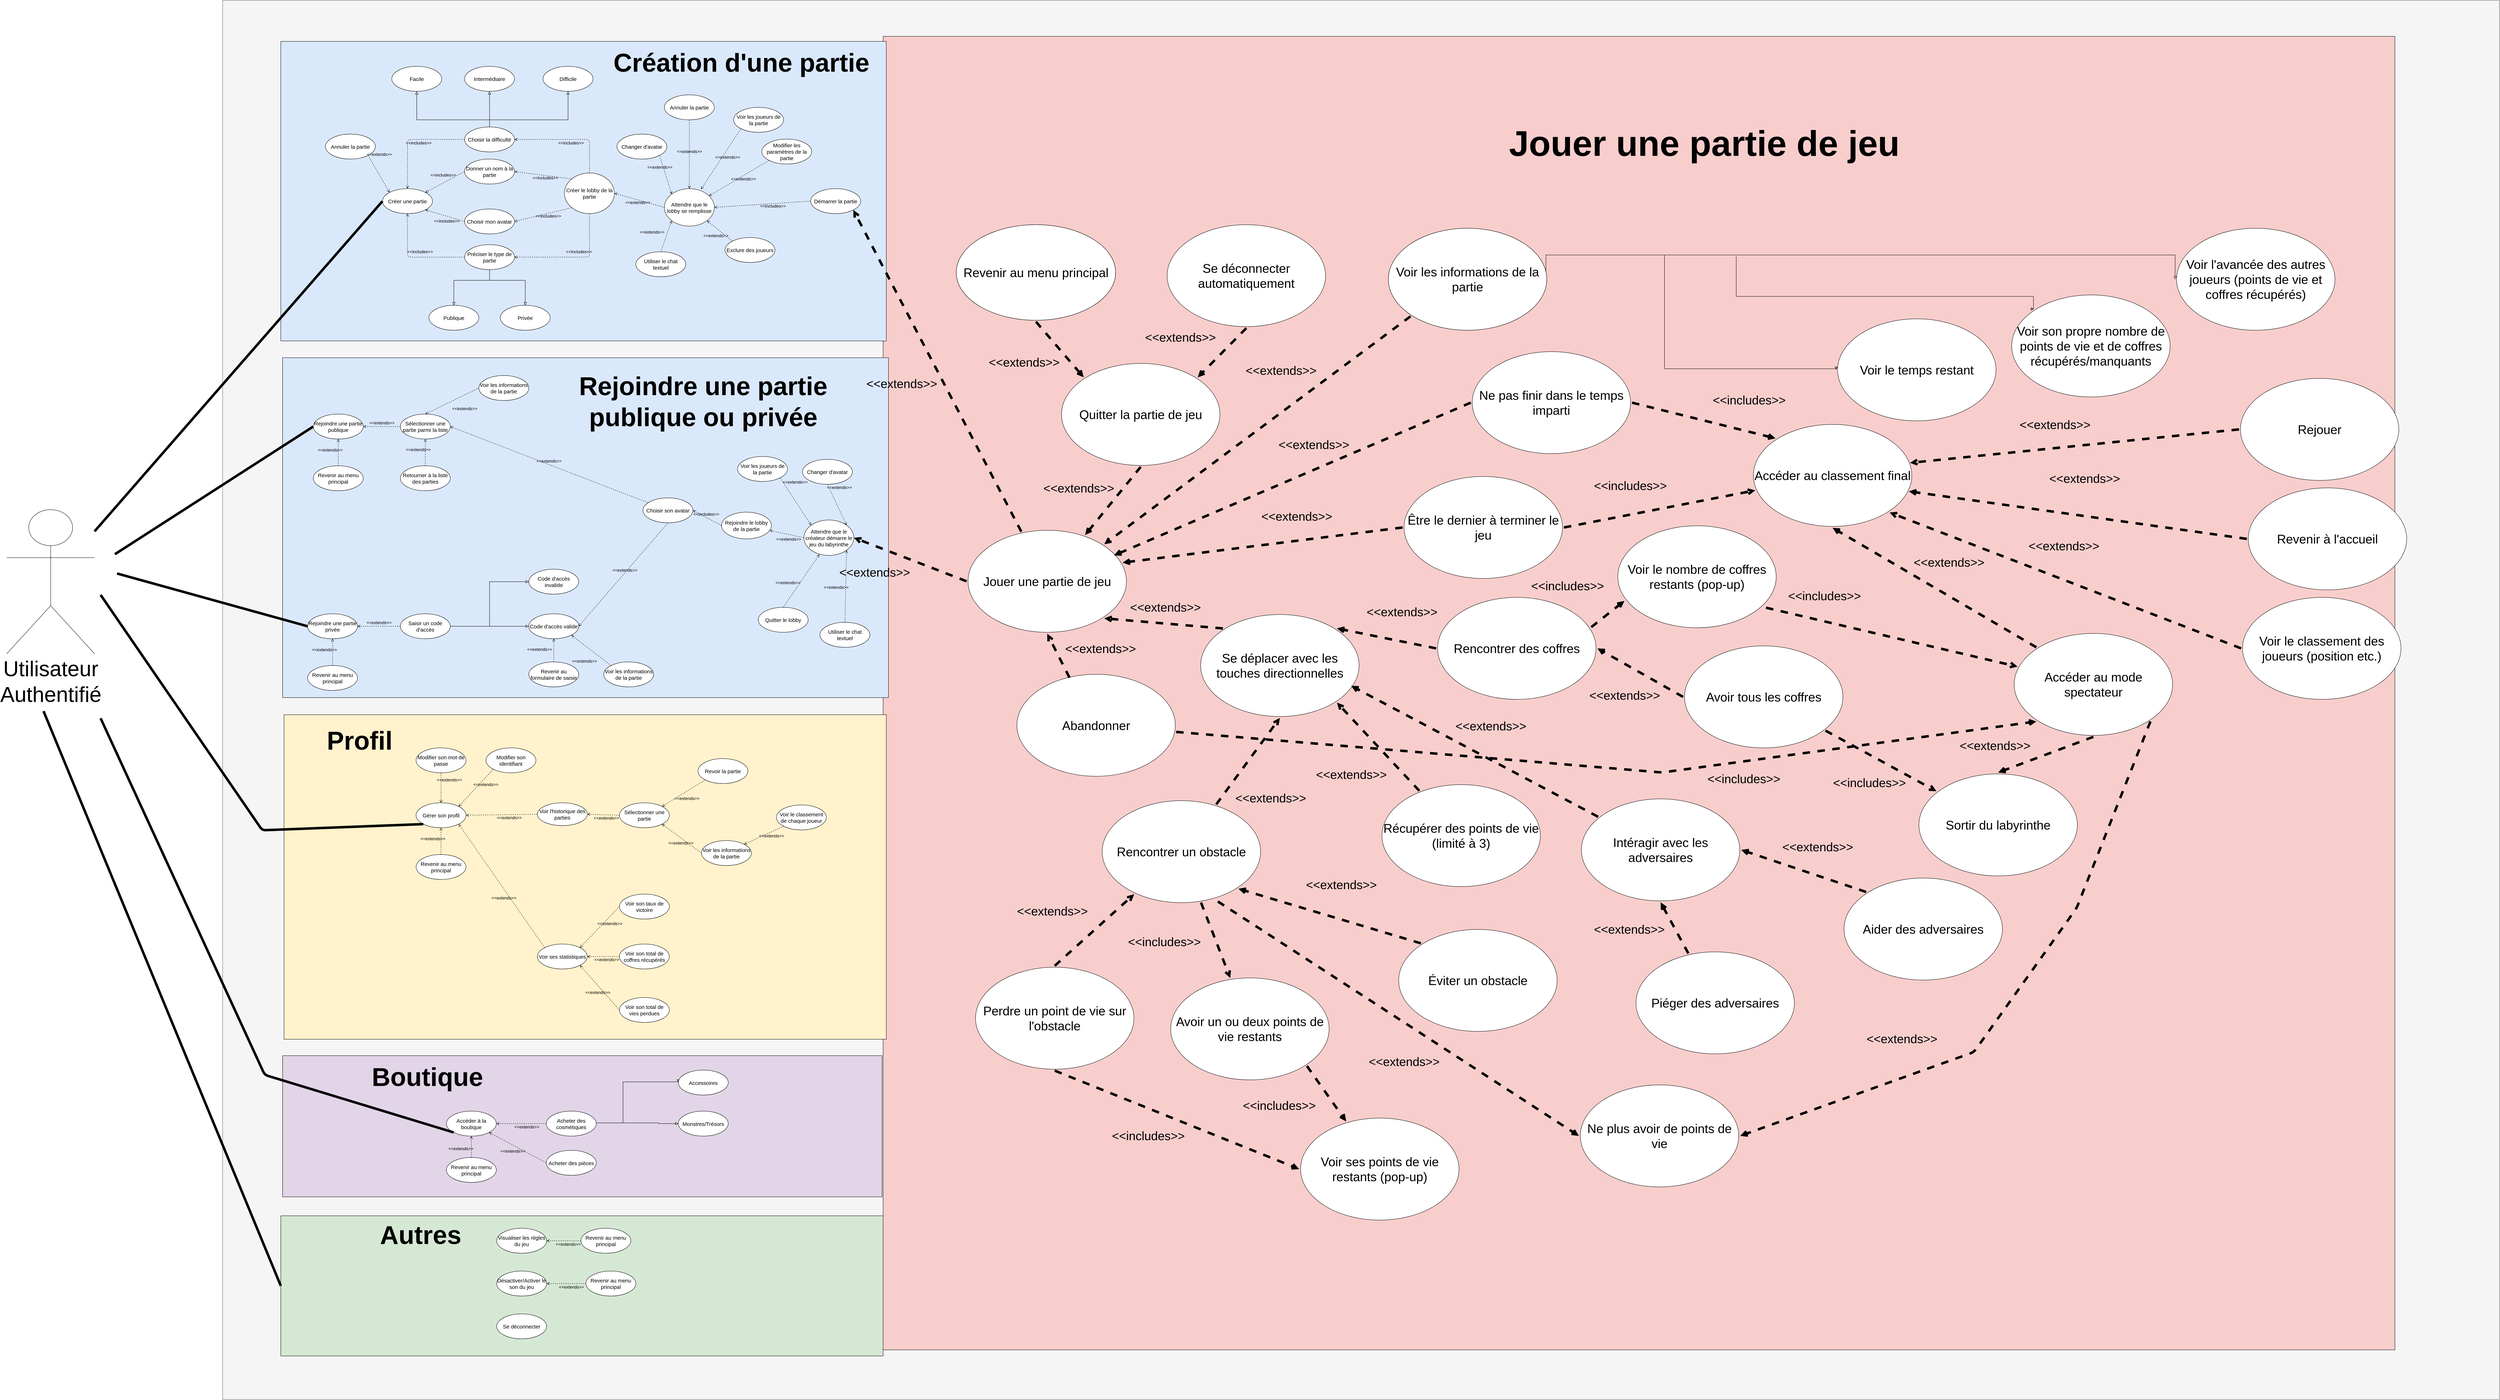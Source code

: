 <mxfile version="14.3.0" type="google"><diagram id="ox2YhY7VxlW2Qtqe7RRg" name="Page-1"><mxGraphModel dx="6063" dy="4669" grid="0" gridSize="10" guides="1" tooltips="1" connect="1" arrows="1" fold="1" page="0" pageScale="1" pageWidth="1169" pageHeight="827" math="0" shadow="0"><root><mxCell id="0"/><mxCell id="1" parent="0"/><mxCell id="4JnJNEqwF8HOTK4wxOib-63" value="&lt;span style=&quot;color: rgba(0 , 0 , 0 , 0) ; font-family: monospace ; font-size: 0px&quot;&gt;%3CmxGraphModel%3E%3Croot%3E%3CmxCell%20id%3D%220%22%2F%3E%3CmxCell%20id%3D%221%22%20parent%3D%220%22%2F%3E%3CmxCell%20id%3D%222%22%20value%3D%22%26lt%3Bfont%20style%3D%26quot%3Bfont-size%3A%2012px%26quot%3B%26gt%3B%26amp%3Blt%3B%26amp%3Blt%3Binclude%26amp%3Bgt%3B%26amp%3Bgt%3B%26lt%3B%2Ffont%26gt%3B%22%20style%3D%22edgeStyle%3Dnone%3Bhtml%3D1%3BendArrow%3Dopen%3BverticalAlign%3Dbottom%3Bdashed%3D1%3BlabelBackgroundColor%3Dnone%3BfontSize%3D34%3BexitX%3D0.5%3BexitY%3D1%3BexitDx%3D0%3BexitDy%3D0%3BentryX%3D0.5%3BentryY%3D0%3BentryDx%3D0%3BentryDy%3D0%3B%22%20edge%3D%221%22%20parent%3D%221%22%3E%3CmxGeometry%20x%3D%221%22%20y%3D%2220%22%20width%3D%22160%22%20relative%3D%221%22%20as%3D%22geometry%22%3E%3CmxPoint%20x%3D%22742.5%22%20y%3D%22330%22%20as%3D%22sourcePoint%22%2F%3E%3CmxPoint%20x%3D%22753.75%22%20y%3D%22430%22%20as%3D%22targetPoint%22%2F%3E%3CmxPoint%20x%3D%2211%22%20y%3D%229%22%20as%3D%22offset%22%2F%3E%3C%2FmxGeometry%3E%3C%2FmxCell%3E%3C%2Froot%3E%3C%2FmxGraphModel%3E&lt;/span&gt;" style="rounded=0;whiteSpace=wrap;html=1;fillColor=#f5f5f5;strokeColor=#666666;fontColor=#333333;" parent="1" vertex="1"><mxGeometry x="-1088" y="-2055" width="6381" height="3923" as="geometry"/></mxCell><mxCell id="yzQwn-5N80zgtGg4VJbV-131" value="&lt;span style=&quot;color: rgba(0 , 0 , 0 , 0) ; font-family: monospace ; font-size: 0px&quot;&gt;%3CmxGraphModel%3E%3Croot%3E%3CmxCell%20id%3D%220%22%2F%3E%3CmxCell%20id%3D%221%22%20parent%3D%220%22%2F%3E%3CmxCell%20id%3D%222%22%20value%3D%22%26lt%3Bfont%20style%3D%26quot%3Bfont-size%3A%2012px%26quot%3B%26gt%3B%26amp%3Blt%3B%26amp%3Blt%3Binclude%26amp%3Bgt%3B%26amp%3Bgt%3B%26lt%3B%2Ffont%26gt%3B%22%20style%3D%22edgeStyle%3Dnone%3Bhtml%3D1%3BendArrow%3Dopen%3BverticalAlign%3Dbottom%3Bdashed%3D1%3BlabelBackgroundColor%3Dnone%3BfontSize%3D34%3BexitX%3D0.5%3BexitY%3D1%3BexitDx%3D0%3BexitDy%3D0%3BentryX%3D0.5%3BentryY%3D0%3BentryDx%3D0%3BentryDy%3D0%3B%22%20edge%3D%221%22%20parent%3D%221%22%3E%3CmxGeometry%20x%3D%221%22%20y%3D%2220%22%20width%3D%22160%22%20relative%3D%221%22%20as%3D%22geometry%22%3E%3CmxPoint%20x%3D%22742.5%22%20y%3D%22330%22%20as%3D%22sourcePoint%22%2F%3E%3CmxPoint%20x%3D%22753.75%22%20y%3D%22430%22%20as%3D%22targetPoint%22%2F%3E%3CmxPoint%20x%3D%2211%22%20y%3D%229%22%20as%3D%22offset%22%2F%3E%3C%2FmxGeometry%3E%3C%2FmxCell%3E%3C%2Froot%3E%3C%2FmxGraphModel%3E&lt;/span&gt;" style="rounded=0;whiteSpace=wrap;html=1;fillColor=#f8cecc;" parent="1" vertex="1"><mxGeometry x="763" y="-1954" width="4237" height="3683" as="geometry"/></mxCell><mxCell id="VyqkkmL2Kl6X4WmTiXcx-1" value="&lt;span style=&quot;color: rgba(0 , 0 , 0 , 0) ; font-family: monospace ; font-size: 0px&quot;&gt;%3CmxGraphModel%3E%3Croot%3E%3CmxCell%20id%3D%220%22%2F%3E%3CmxCell%20id%3D%221%22%20parent%3D%220%22%2F%3E%3CmxCell%20id%3D%222%22%20value%3D%22%26lt%3Bfont%20style%3D%26quot%3Bfont-size%3A%2012px%26quot%3B%26gt%3B%26amp%3Blt%3B%26amp%3Blt%3Binclude%26amp%3Bgt%3B%26amp%3Bgt%3B%26lt%3B%2Ffont%26gt%3B%22%20style%3D%22edgeStyle%3Dnone%3Bhtml%3D1%3BendArrow%3Dopen%3BverticalAlign%3Dbottom%3Bdashed%3D1%3BlabelBackgroundColor%3Dnone%3BfontSize%3D34%3BexitX%3D0.5%3BexitY%3D1%3BexitDx%3D0%3BexitDy%3D0%3BentryX%3D0.5%3BentryY%3D0%3BentryDx%3D0%3BentryDy%3D0%3B%22%20edge%3D%221%22%20parent%3D%221%22%3E%3CmxGeometry%20x%3D%221%22%20y%3D%2220%22%20width%3D%22160%22%20relative%3D%221%22%20as%3D%22geometry%22%3E%3CmxPoint%20x%3D%22742.5%22%20y%3D%22330%22%20as%3D%22sourcePoint%22%2F%3E%3CmxPoint%20x%3D%22753.75%22%20y%3D%22430%22%20as%3D%22targetPoint%22%2F%3E%3CmxPoint%20x%3D%2211%22%20y%3D%229%22%20as%3D%22offset%22%2F%3E%3C%2FmxGeometry%3E%3C%2FmxCell%3E%3C%2Froot%3E%3C%2FmxGraphModel%3E&lt;/span&gt;" style="rounded=0;whiteSpace=wrap;html=1;fillColor=#dae8fc;" parent="1" vertex="1"><mxGeometry x="-920" y="-1053" width="1698" height="953" as="geometry"/></mxCell><mxCell id="VyqkkmL2Kl6X4WmTiXcx-7" value="Rejoindre une partie privée" style="ellipse;whiteSpace=wrap;html=1;fontSize=15;" parent="1" vertex="1"><mxGeometry x="-850" y="-335" width="140" height="70" as="geometry"/></mxCell><mxCell id="VyqkkmL2Kl6X4WmTiXcx-34" value="Saisir un code d'accès" style="ellipse;whiteSpace=wrap;html=1;fontSize=15;" parent="1" vertex="1"><mxGeometry x="-590" y="-335" width="140" height="70" as="geometry"/></mxCell><mxCell id="VyqkkmL2Kl6X4WmTiXcx-35" value="&lt;font style=&quot;font-size: 12px&quot;&gt;&amp;lt;&amp;lt;extends&amp;gt;&amp;gt;&lt;/font&gt;" style="edgeStyle=none;html=1;endArrow=open;verticalAlign=bottom;dashed=1;labelBackgroundColor=none;fontSize=34;exitX=0;exitY=0.5;exitDx=0;exitDy=0;entryX=1;entryY=0.5;entryDx=0;entryDy=0;" parent="1" source="VyqkkmL2Kl6X4WmTiXcx-34" target="VyqkkmL2Kl6X4WmTiXcx-7" edge="1"><mxGeometry y="5" width="160" relative="1" as="geometry"><mxPoint x="-520" y="-405.0" as="sourcePoint"/><mxPoint x="-629.995" y="-346.492" as="targetPoint"/><mxPoint as="offset"/><Array as="points"/></mxGeometry></mxCell><mxCell id="VyqkkmL2Kl6X4WmTiXcx-36" value="Revenir au menu principal" style="ellipse;whiteSpace=wrap;html=1;fontSize=15;" parent="1" vertex="1"><mxGeometry x="-850" y="-190" width="140" height="70" as="geometry"/></mxCell><mxCell id="VyqkkmL2Kl6X4WmTiXcx-37" value="&lt;font style=&quot;font-size: 12px&quot;&gt;&amp;lt;&amp;lt;extends&amp;gt;&amp;gt;&lt;/font&gt;" style="edgeStyle=none;html=1;endArrow=open;verticalAlign=bottom;dashed=1;labelBackgroundColor=none;fontSize=34;exitX=0.5;exitY=0;exitDx=0;exitDy=0;entryX=0.5;entryY=1;entryDx=0;entryDy=0;" parent="1" source="VyqkkmL2Kl6X4WmTiXcx-36" target="VyqkkmL2Kl6X4WmTiXcx-7" edge="1"><mxGeometry x="-0.205" y="23" width="160" relative="1" as="geometry"><mxPoint x="-470.0" y="-225" as="sourcePoint"/><mxPoint x="-590" y="-225" as="targetPoint"/><mxPoint y="1" as="offset"/><Array as="points"/></mxGeometry></mxCell><mxCell id="VyqkkmL2Kl6X4WmTiXcx-45" value="&lt;font style=&quot;font-size: 12px&quot;&gt;&amp;lt;&amp;lt;extends&amp;gt;&amp;gt;&lt;/font&gt;" style="edgeStyle=none;html=1;endArrow=open;verticalAlign=bottom;dashed=1;labelBackgroundColor=none;fontSize=34;exitX=0.5;exitY=1;exitDx=0;exitDy=0;entryX=1;entryY=0.5;entryDx=0;entryDy=0;" parent="1" source="yzQwn-5N80zgtGg4VJbV-18" target="yzQwn-5N80zgtGg4VJbV-1" edge="1"><mxGeometry y="5" width="160" relative="1" as="geometry"><mxPoint x="100" y="-300" as="sourcePoint"/><mxPoint x="-340" y="-438" as="targetPoint"/><mxPoint as="offset"/><Array as="points"/></mxGeometry></mxCell><mxCell id="VyqkkmL2Kl6X4WmTiXcx-69" value="Revenir au formulaire de saisie" style="ellipse;whiteSpace=wrap;html=1;fontSize=15;" parent="1" vertex="1"><mxGeometry x="-230" y="-200" width="140" height="70" as="geometry"/></mxCell><mxCell id="yzQwn-5N80zgtGg4VJbV-1" value="Code d'accès valide" style="ellipse;whiteSpace=wrap;html=1;fontSize=15;" parent="1" vertex="1"><mxGeometry x="-230" y="-335" width="140" height="70" as="geometry"/></mxCell><mxCell id="yzQwn-5N80zgtGg4VJbV-3" value="&lt;font style=&quot;font-size: 12px&quot;&gt;&amp;lt;&amp;lt;extends&amp;gt;&amp;gt;&lt;/font&gt;" style="edgeStyle=none;html=1;endArrow=open;verticalAlign=bottom;dashed=1;labelBackgroundColor=none;fontSize=34;exitX=0.5;exitY=0;exitDx=0;exitDy=0;entryX=0.5;entryY=1;entryDx=0;entryDy=0;" parent="1" source="VyqkkmL2Kl6X4WmTiXcx-69" target="yzQwn-5N80zgtGg4VJbV-1" edge="1"><mxGeometry x="-0.385" y="40" width="160" relative="1" as="geometry"><mxPoint x="-400" y="-180" as="sourcePoint"/><mxPoint x="-400" y="-255" as="targetPoint"/><mxPoint as="offset"/><Array as="points"/></mxGeometry></mxCell><mxCell id="yzQwn-5N80zgtGg4VJbV-4" style="edgeStyle=orthogonalEdgeStyle;rounded=0;orthogonalLoop=1;jettySize=auto;html=1;endArrow=block;endFill=0;exitX=1;exitY=0.5;exitDx=0;exitDy=0;entryX=0;entryY=0.5;entryDx=0;entryDy=0;" parent="1" source="VyqkkmL2Kl6X4WmTiXcx-34" target="yzQwn-5N80zgtGg4VJbV-1" edge="1"><mxGeometry relative="1" as="geometry"><Array as="points"/><mxPoint x="-450" y="-530" as="sourcePoint"/><mxPoint x="-340" y="-690" as="targetPoint"/></mxGeometry></mxCell><mxCell id="yzQwn-5N80zgtGg4VJbV-5" value="Code d'accès invalide" style="ellipse;whiteSpace=wrap;html=1;fontSize=15;" parent="1" vertex="1"><mxGeometry x="-230" y="-460" width="140" height="70" as="geometry"/></mxCell><mxCell id="yzQwn-5N80zgtGg4VJbV-6" style="edgeStyle=orthogonalEdgeStyle;rounded=0;orthogonalLoop=1;jettySize=auto;html=1;endArrow=block;endFill=0;exitX=1;exitY=0.5;exitDx=0;exitDy=0;entryX=0;entryY=0.5;entryDx=0;entryDy=0;" parent="1" source="VyqkkmL2Kl6X4WmTiXcx-34" target="yzQwn-5N80zgtGg4VJbV-5" edge="1"><mxGeometry relative="1" as="geometry"><Array as="points"/><mxPoint x="-330" y="-290" as="sourcePoint"/><mxPoint x="-220" y="-290" as="targetPoint"/></mxGeometry></mxCell><mxCell id="yzQwn-5N80zgtGg4VJbV-8" value="&lt;font style=&quot;font-size: 72px&quot;&gt;Rejoindre une partie publique ou privée&lt;/font&gt;" style="text;html=1;strokeColor=none;fillColor=none;align=center;verticalAlign=middle;whiteSpace=wrap;rounded=0;fontSize=39;fontStyle=1" parent="1" vertex="1"><mxGeometry x="-201" y="-955" width="920" height="50" as="geometry"/></mxCell><mxCell id="yzQwn-5N80zgtGg4VJbV-10" value="Rejoindre une partie publique" style="ellipse;whiteSpace=wrap;html=1;fontSize=15;" parent="1" vertex="1"><mxGeometry x="-834" y="-895" width="140" height="70" as="geometry"/></mxCell><mxCell id="yzQwn-5N80zgtGg4VJbV-12" value="Sélectionner une partie parmi la liste" style="ellipse;whiteSpace=wrap;html=1;fontSize=15;" parent="1" vertex="1"><mxGeometry x="-590" y="-895" width="140" height="70" as="geometry"/></mxCell><mxCell id="yzQwn-5N80zgtGg4VJbV-13" value="&lt;font style=&quot;font-size: 12px&quot;&gt;&amp;lt;&amp;lt;extends&amp;gt;&amp;gt;&lt;/font&gt;" style="edgeStyle=none;html=1;endArrow=open;verticalAlign=bottom;dashed=1;labelBackgroundColor=none;fontSize=34;exitX=0;exitY=0.5;exitDx=0;exitDy=0;entryX=1;entryY=0.5;entryDx=0;entryDy=0;" parent="1" source="yzQwn-5N80zgtGg4VJbV-12" target="yzQwn-5N80zgtGg4VJbV-10" edge="1"><mxGeometry y="5" width="160" relative="1" as="geometry"><mxPoint x="-410" y="-955.0" as="sourcePoint"/><mxPoint x="-519.995" y="-896.492" as="targetPoint"/><mxPoint as="offset"/><Array as="points"/></mxGeometry></mxCell><mxCell id="yzQwn-5N80zgtGg4VJbV-14" value="Revenir au menu principal" style="ellipse;whiteSpace=wrap;html=1;fontSize=15;" parent="1" vertex="1"><mxGeometry x="-834" y="-750" width="140" height="70" as="geometry"/></mxCell><mxCell id="yzQwn-5N80zgtGg4VJbV-15" value="&lt;font style=&quot;font-size: 12px&quot;&gt;&amp;lt;&amp;lt;extends&amp;gt;&amp;gt;&lt;/font&gt;" style="edgeStyle=none;html=1;endArrow=open;verticalAlign=bottom;dashed=1;labelBackgroundColor=none;fontSize=34;exitX=0.5;exitY=0;exitDx=0;exitDy=0;entryX=0.5;entryY=1;entryDx=0;entryDy=0;" parent="1" source="yzQwn-5N80zgtGg4VJbV-14" target="yzQwn-5N80zgtGg4VJbV-10" edge="1"><mxGeometry x="-0.205" y="23" width="160" relative="1" as="geometry"><mxPoint x="-360.0" y="-775" as="sourcePoint"/><mxPoint x="-480" y="-775" as="targetPoint"/><mxPoint y="1" as="offset"/><Array as="points"/></mxGeometry></mxCell><mxCell id="yzQwn-5N80zgtGg4VJbV-16" value="Rejoindre le lobby de la partie" style="ellipse;whiteSpace=wrap;html=1;fontSize=15;" parent="1" vertex="1"><mxGeometry x="310" y="-620" width="140" height="75" as="geometry"/></mxCell><mxCell id="yzQwn-5N80zgtGg4VJbV-17" value="&lt;font style=&quot;font-size: 12px&quot;&gt;&amp;lt;&amp;lt;extends&amp;gt;&amp;gt;&lt;/font&gt;" style="edgeStyle=none;html=1;endArrow=open;verticalAlign=bottom;dashed=1;labelBackgroundColor=none;fontSize=34;entryX=1;entryY=0.5;entryDx=0;entryDy=0;" parent="1" source="yzQwn-5N80zgtGg4VJbV-18" target="yzQwn-5N80zgtGg4VJbV-12" edge="1"><mxGeometry y="5" width="160" relative="1" as="geometry"><mxPoint x="-300" y="-860" as="sourcePoint"/><mxPoint x="-230" y="-988" as="targetPoint"/><mxPoint as="offset"/><Array as="points"/></mxGeometry></mxCell><mxCell id="yzQwn-5N80zgtGg4VJbV-18" value="Choisir son avatar" style="ellipse;whiteSpace=wrap;html=1;fontSize=15;" parent="1" vertex="1"><mxGeometry x="90" y="-660" width="140" height="70" as="geometry"/></mxCell><mxCell id="yzQwn-5N80zgtGg4VJbV-20" value="Utiliser le chat textuel" style="ellipse;whiteSpace=wrap;html=1;fontSize=15;" parent="1" vertex="1"><mxGeometry x="586" y="-311" width="140" height="70" as="geometry"/></mxCell><mxCell id="yzQwn-5N80zgtGg4VJbV-21" value="&lt;font style=&quot;font-size: 12px&quot;&gt;&amp;lt;&amp;lt;extends&amp;gt;&amp;gt;&lt;/font&gt;" style="edgeStyle=none;html=1;endArrow=open;verticalAlign=bottom;dashed=1;labelBackgroundColor=none;fontSize=34;exitX=0.5;exitY=0;exitDx=0;exitDy=0;entryX=1;entryY=1;entryDx=0;entryDy=0;" parent="1" source="yzQwn-5N80zgtGg4VJbV-20" target="yzQwn-5N80zgtGg4VJbV-22" edge="1"><mxGeometry x="-0.19" y="28" width="160" relative="1" as="geometry"><mxPoint x="100.081" y="-709.536" as="sourcePoint"/><mxPoint x="-150" y="-820" as="targetPoint"/><mxPoint x="1" as="offset"/><Array as="points"/></mxGeometry></mxCell><mxCell id="yzQwn-5N80zgtGg4VJbV-22" value="Attendre que le créateur démarre le jeu du labyrinthe" style="ellipse;whiteSpace=wrap;html=1;fontSize=15;" parent="1" vertex="1"><mxGeometry x="541" y="-598" width="140" height="99.4" as="geometry"/></mxCell><mxCell id="yzQwn-5N80zgtGg4VJbV-23" value="Quitter le lobby" style="ellipse;whiteSpace=wrap;html=1;fontSize=15;" parent="1" vertex="1"><mxGeometry x="413" y="-353.1" width="140" height="70" as="geometry"/></mxCell><mxCell id="yzQwn-5N80zgtGg4VJbV-24" value="&lt;font style=&quot;font-size: 12px&quot;&gt;&amp;lt;&amp;lt;extends&amp;gt;&amp;gt;&lt;/font&gt;" style="edgeStyle=none;html=1;endArrow=open;verticalAlign=bottom;dashed=1;labelBackgroundColor=none;fontSize=34;exitX=0.5;exitY=0;exitDx=0;exitDy=0;entryX=0.311;entryY=0.974;entryDx=0;entryDy=0;entryPerimeter=0;" parent="1" source="yzQwn-5N80zgtGg4VJbV-23" target="yzQwn-5N80zgtGg4VJbV-22" edge="1"><mxGeometry x="-0.429" y="20" width="160" relative="1" as="geometry"><mxPoint x="120" y="-680" as="sourcePoint"/><mxPoint x="249.28" y="-776.24" as="targetPoint"/><mxPoint as="offset"/><Array as="points"/></mxGeometry></mxCell><mxCell id="yzQwn-5N80zgtGg4VJbV-25" value="&lt;font style=&quot;font-size: 12px&quot;&gt;&amp;lt;&amp;lt;extends&amp;gt;&amp;gt;&lt;/font&gt;" style="edgeStyle=none;html=1;endArrow=open;verticalAlign=bottom;dashed=1;labelBackgroundColor=none;fontSize=34;exitX=0;exitY=0.5;exitDx=0;exitDy=0;" parent="1" source="yzQwn-5N80zgtGg4VJbV-22" target="yzQwn-5N80zgtGg4VJbV-16" edge="1"><mxGeometry x="-0.19" y="28" width="160" relative="1" as="geometry"><mxPoint x="180" y="-725" as="sourcePoint"/><mxPoint x="-140" y="-890" as="targetPoint"/><mxPoint x="1" as="offset"/><Array as="points"/></mxGeometry></mxCell><mxCell id="yzQwn-5N80zgtGg4VJbV-28" value="Voir les informations de la partie" style="ellipse;whiteSpace=wrap;html=1;fontSize=15;" parent="1" vertex="1"><mxGeometry x="-370" y="-1003" width="140" height="70" as="geometry"/></mxCell><mxCell id="yzQwn-5N80zgtGg4VJbV-29" value="Retourner à la liste des parties" style="ellipse;whiteSpace=wrap;html=1;fontSize=15;" parent="1" vertex="1"><mxGeometry x="-590" y="-750" width="140" height="70" as="geometry"/></mxCell><mxCell id="yzQwn-5N80zgtGg4VJbV-30" value="&lt;font style=&quot;font-size: 12px&quot;&gt;&amp;lt;&amp;lt;extends&amp;gt;&amp;gt;&lt;/font&gt;" style="edgeStyle=none;html=1;endArrow=open;verticalAlign=bottom;dashed=1;labelBackgroundColor=none;fontSize=34;exitX=0.5;exitY=0;exitDx=0;exitDy=0;entryX=0.5;entryY=1;entryDx=0;entryDy=0;" parent="1" source="yzQwn-5N80zgtGg4VJbV-29" target="yzQwn-5N80zgtGg4VJbV-12" edge="1"><mxGeometry x="-0.2" y="20" width="160" relative="1" as="geometry"><mxPoint x="-534" y="-730.0" as="sourcePoint"/><mxPoint x="-534" y="-805.0" as="targetPoint"/><mxPoint as="offset"/><Array as="points"/></mxGeometry></mxCell><mxCell id="yzQwn-5N80zgtGg4VJbV-31" value="&lt;font style=&quot;font-size: 12px&quot;&gt;&amp;lt;&amp;lt;extends&amp;gt;&amp;gt;&lt;/font&gt;" style="edgeStyle=none;html=1;endArrow=open;verticalAlign=bottom;dashed=1;labelBackgroundColor=none;fontSize=34;exitX=0;exitY=0.5;exitDx=0;exitDy=0;entryX=0.5;entryY=0;entryDx=0;entryDy=0;" parent="1" source="yzQwn-5N80zgtGg4VJbV-28" target="yzQwn-5N80zgtGg4VJbV-12" edge="1"><mxGeometry x="-0.186" y="48" width="160" relative="1" as="geometry"><mxPoint x="-290" y="-730.0" as="sourcePoint"/><mxPoint x="-290" y="-805.0" as="targetPoint"/><mxPoint as="offset"/><Array as="points"/></mxGeometry></mxCell><mxCell id="yzQwn-5N80zgtGg4VJbV-32" value="&lt;span style=&quot;color: rgba(0 , 0 , 0 , 0) ; font-family: monospace ; font-size: 0px&quot;&gt;%3CmxGraphModel%3E%3Croot%3E%3CmxCell%20id%3D%220%22%2F%3E%3CmxCell%20id%3D%221%22%20parent%3D%220%22%2F%3E%3CmxCell%20id%3D%222%22%20value%3D%22%26lt%3Bfont%20style%3D%26quot%3Bfont-size%3A%2012px%26quot%3B%26gt%3B%26amp%3Blt%3B%26amp%3Blt%3Binclude%26amp%3Bgt%3B%26amp%3Bgt%3B%26lt%3B%2Ffont%26gt%3B%22%20style%3D%22edgeStyle%3Dnone%3Bhtml%3D1%3BendArrow%3Dopen%3BverticalAlign%3Dbottom%3Bdashed%3D1%3BlabelBackgroundColor%3Dnone%3BfontSize%3D34%3BexitX%3D0.5%3BexitY%3D1%3BexitDx%3D0%3BexitDy%3D0%3BentryX%3D0.5%3BentryY%3D0%3BentryDx%3D0%3BentryDy%3D0%3B%22%20edge%3D%221%22%20parent%3D%221%22%3E%3CmxGeometry%20x%3D%221%22%20y%3D%2220%22%20width%3D%22160%22%20relative%3D%221%22%20as%3D%22geometry%22%3E%3CmxPoint%20x%3D%22742.5%22%20y%3D%22330%22%20as%3D%22sourcePoint%22%2F%3E%3CmxPoint%20x%3D%22753.75%22%20y%3D%22430%22%20as%3D%22targetPoint%22%2F%3E%3CmxPoint%20x%3D%2211%22%20y%3D%229%22%20as%3D%22offset%22%2F%3E%3C%2FmxGeometry%3E%3C%2FmxCell%3E%3C%2Froot%3E%3C%2FmxGraphModel%3E&lt;/span&gt;" style="rounded=0;whiteSpace=wrap;html=1;fillColor=#dae8fc;" parent="1" vertex="1"><mxGeometry x="-925" y="-1940" width="1697" height="840" as="geometry"/></mxCell><mxCell id="yzQwn-5N80zgtGg4VJbV-37" value="Choisir la difficulté" style="ellipse;whiteSpace=wrap;html=1;fontSize=15;" parent="1" vertex="1"><mxGeometry x="-410" y="-1700" width="140" height="70" as="geometry"/></mxCell><mxCell id="yzQwn-5N80zgtGg4VJbV-38" value="Donner un nom à la partie" style="ellipse;whiteSpace=wrap;html=1;fontSize=15;" parent="1" vertex="1"><mxGeometry x="-410" y="-1610" width="140" height="70" as="geometry"/></mxCell><mxCell id="yzQwn-5N80zgtGg4VJbV-39" value="Préciser le type de partie" style="ellipse;whiteSpace=wrap;html=1;fontSize=15;" parent="1" vertex="1"><mxGeometry x="-410" y="-1370" width="140" height="70" as="geometry"/></mxCell><mxCell id="yzQwn-5N80zgtGg4VJbV-40" value="&lt;font style=&quot;font-size: 12px&quot;&gt;&amp;lt;&amp;lt;includes&amp;gt;&amp;gt;&lt;/font&gt;" style="edgeStyle=none;html=1;endArrow=open;verticalAlign=bottom;dashed=1;labelBackgroundColor=none;fontSize=34;exitX=0;exitY=0.5;exitDx=0;exitDy=0;entryX=0.5;entryY=0;entryDx=0;entryDy=0;" parent="1" source="yzQwn-5N80zgtGg4VJbV-37" edge="1"><mxGeometry x="-0.128" y="25" width="160" relative="1" as="geometry"><mxPoint x="-205" y="-1302.5" as="sourcePoint"/><mxPoint x="-570" y="-1527" as="targetPoint"/><mxPoint x="1" as="offset"/><Array as="points"><mxPoint x="-570" y="-1665"/></Array></mxGeometry></mxCell><mxCell id="yzQwn-5N80zgtGg4VJbV-41" value="&lt;font style=&quot;font-size: 12px&quot;&gt;&amp;lt;&amp;lt;includes&amp;gt;&amp;gt;&lt;/font&gt;" style="edgeStyle=none;html=1;endArrow=open;verticalAlign=bottom;dashed=1;labelBackgroundColor=none;fontSize=34;exitX=0;exitY=0.5;exitDx=0;exitDy=0;entryX=1;entryY=0;entryDx=0;entryDy=0;" parent="1" source="yzQwn-5N80zgtGg4VJbV-38" edge="1"><mxGeometry x="0.035" y="-6" width="160" relative="1" as="geometry"><mxPoint x="-400" y="-1482.0" as="sourcePoint"/><mxPoint x="-519.79" y="-1516.387" as="targetPoint"/><mxPoint as="offset"/><Array as="points"/></mxGeometry></mxCell><mxCell id="yzQwn-5N80zgtGg4VJbV-42" value="&lt;font style=&quot;font-size: 12px&quot;&gt;&amp;lt;&amp;lt;includes&amp;gt;&amp;gt;&lt;/font&gt;" style="edgeStyle=none;html=1;endArrow=open;verticalAlign=bottom;dashed=1;labelBackgroundColor=none;fontSize=34;exitX=0;exitY=0.5;exitDx=0;exitDy=0;entryX=0.5;entryY=1;entryDx=0;entryDy=0;" parent="1" source="yzQwn-5N80zgtGg4VJbV-39" edge="1"><mxGeometry x="-0.111" width="160" relative="1" as="geometry"><mxPoint x="-390" y="-1472.0" as="sourcePoint"/><mxPoint x="-570" y="-1457" as="targetPoint"/><mxPoint as="offset"/><Array as="points"><mxPoint x="-570" y="-1335"/></Array></mxGeometry></mxCell><mxCell id="yzQwn-5N80zgtGg4VJbV-43" value="Facile" style="ellipse;whiteSpace=wrap;html=1;fontSize=15;" parent="1" vertex="1"><mxGeometry x="-614" y="-1870" width="140" height="70" as="geometry"/></mxCell><mxCell id="yzQwn-5N80zgtGg4VJbV-44" value="Intermédiaire" style="ellipse;whiteSpace=wrap;html=1;fontSize=15;" parent="1" vertex="1"><mxGeometry x="-410" y="-1870" width="140" height="70" as="geometry"/></mxCell><mxCell id="yzQwn-5N80zgtGg4VJbV-45" value="Difficile" style="ellipse;whiteSpace=wrap;html=1;fontSize=15;" parent="1" vertex="1"><mxGeometry x="-190" y="-1870" width="140" height="70" as="geometry"/></mxCell><mxCell id="yzQwn-5N80zgtGg4VJbV-46" value="Privée" style="ellipse;whiteSpace=wrap;html=1;fontSize=15;" parent="1" vertex="1"><mxGeometry x="-310" y="-1200" width="140" height="70" as="geometry"/></mxCell><mxCell id="yzQwn-5N80zgtGg4VJbV-47" value="Publique" style="ellipse;whiteSpace=wrap;html=1;fontSize=15;" parent="1" vertex="1"><mxGeometry x="-510" y="-1200" width="140" height="70" as="geometry"/></mxCell><mxCell id="yzQwn-5N80zgtGg4VJbV-48" style="edgeStyle=orthogonalEdgeStyle;rounded=0;orthogonalLoop=1;jettySize=auto;html=1;endArrow=block;endFill=0;entryX=0.5;entryY=0;entryDx=0;entryDy=0;exitX=0.5;exitY=1;exitDx=0;exitDy=0;" parent="1" source="yzQwn-5N80zgtGg4VJbV-39" target="yzQwn-5N80zgtGg4VJbV-47" edge="1"><mxGeometry relative="1" as="geometry"><Array as="points"><mxPoint x="-340" y="-1270"/><mxPoint x="-440" y="-1270"/></Array><mxPoint x="-260" y="-1325" as="sourcePoint"/><mxPoint x="-80.0" y="-1325" as="targetPoint"/></mxGeometry></mxCell><mxCell id="yzQwn-5N80zgtGg4VJbV-49" style="edgeStyle=orthogonalEdgeStyle;rounded=0;orthogonalLoop=1;jettySize=auto;html=1;endArrow=block;endFill=0;entryX=0.5;entryY=0;entryDx=0;entryDy=0;exitX=0.5;exitY=1;exitDx=0;exitDy=0;" parent="1" source="yzQwn-5N80zgtGg4VJbV-39" target="yzQwn-5N80zgtGg4VJbV-46" edge="1"><mxGeometry relative="1" as="geometry"><Array as="points"><mxPoint x="-340" y="-1270"/><mxPoint x="-240" y="-1270"/></Array><mxPoint x="-260" y="-1325" as="sourcePoint"/><mxPoint x="-80" y="-1215" as="targetPoint"/></mxGeometry></mxCell><mxCell id="yzQwn-5N80zgtGg4VJbV-50" value="Créer le lobby de la partie" style="ellipse;whiteSpace=wrap;html=1;fontSize=15;" parent="1" vertex="1"><mxGeometry x="-130" y="-1571" width="140" height="114" as="geometry"/></mxCell><mxCell id="yzQwn-5N80zgtGg4VJbV-51" value="&lt;font style=&quot;font-size: 12px&quot;&gt;&amp;lt;&amp;lt;includes&amp;gt;&amp;gt;&lt;/font&gt;" style="edgeStyle=none;html=1;endArrow=open;verticalAlign=bottom;dashed=1;labelBackgroundColor=none;fontSize=34;exitX=0;exitY=0;exitDx=0;exitDy=0;entryX=1;entryY=0.5;entryDx=0;entryDy=0;" parent="1" source="yzQwn-5N80zgtGg4VJbV-50" target="yzQwn-5N80zgtGg4VJbV-38" edge="1"><mxGeometry x="-0.111" y="22" width="160" relative="1" as="geometry"><mxPoint x="-80.0" y="-1450" as="sourcePoint"/><mxPoint x="-170" y="-1450" as="targetPoint"/><mxPoint as="offset"/><Array as="points"/></mxGeometry></mxCell><mxCell id="yzQwn-5N80zgtGg4VJbV-52" value="&lt;font style=&quot;font-size: 12px&quot;&gt;&amp;lt;&amp;lt;includes&amp;gt;&amp;gt;&lt;/font&gt;" style="edgeStyle=none;html=1;endArrow=open;verticalAlign=bottom;dashed=1;labelBackgroundColor=none;fontSize=34;exitX=0.5;exitY=1;exitDx=0;exitDy=0;entryX=1;entryY=0.5;entryDx=0;entryDy=0;" parent="1" source="yzQwn-5N80zgtGg4VJbV-50" target="yzQwn-5N80zgtGg4VJbV-39" edge="1"><mxGeometry x="-0.084" width="160" relative="1" as="geometry"><mxPoint x="190" y="-1482" as="sourcePoint"/><mxPoint x="-260" y="-1482" as="targetPoint"/><mxPoint as="offset"/><Array as="points"><mxPoint x="-60" y="-1335"/></Array></mxGeometry></mxCell><mxCell id="yzQwn-5N80zgtGg4VJbV-53" value="&lt;font style=&quot;font-size: 12px&quot;&gt;&amp;lt;&amp;lt;includes&amp;gt;&amp;gt;&lt;/font&gt;" style="edgeStyle=none;html=1;endArrow=open;verticalAlign=bottom;dashed=1;labelBackgroundColor=none;fontSize=34;exitX=0.5;exitY=0;exitDx=0;exitDy=0;entryX=1;entryY=0.5;entryDx=0;entryDy=0;" parent="1" source="yzQwn-5N80zgtGg4VJbV-50" target="yzQwn-5N80zgtGg4VJbV-37" edge="1"><mxGeometry x="-0.035" y="25" width="160" relative="1" as="geometry"><mxPoint x="210.503" y="-1457.251" as="sourcePoint"/><mxPoint x="-280.503" y="-1349.749" as="targetPoint"/><mxPoint as="offset"/><Array as="points"><mxPoint x="-60" y="-1665"/></Array></mxGeometry></mxCell><mxCell id="yzQwn-5N80zgtGg4VJbV-54" style="edgeStyle=orthogonalEdgeStyle;rounded=0;orthogonalLoop=1;jettySize=auto;html=1;endArrow=block;endFill=0;entryX=0.5;entryY=1;entryDx=0;entryDy=0;exitX=0.5;exitY=0;exitDx=0;exitDy=0;" parent="1" source="yzQwn-5N80zgtGg4VJbV-37" target="yzQwn-5N80zgtGg4VJbV-43" edge="1"><mxGeometry relative="1" as="geometry"><Array as="points"><mxPoint x="-340" y="-1720"/><mxPoint x="-544" y="-1720"/></Array><mxPoint x="-440" y="-1770" as="sourcePoint"/><mxPoint x="-540" y="-1670" as="targetPoint"/></mxGeometry></mxCell><mxCell id="yzQwn-5N80zgtGg4VJbV-55" style="edgeStyle=orthogonalEdgeStyle;rounded=0;orthogonalLoop=1;jettySize=auto;html=1;endArrow=block;endFill=0;entryX=0.5;entryY=1;entryDx=0;entryDy=0;exitX=0.5;exitY=0;exitDx=0;exitDy=0;" parent="1" source="yzQwn-5N80zgtGg4VJbV-37" target="yzQwn-5N80zgtGg4VJbV-45" edge="1"><mxGeometry relative="1" as="geometry"><Array as="points"><mxPoint x="-340" y="-1720"/><mxPoint x="-120" y="-1720"/></Array><mxPoint x="-330" y="-1690" as="sourcePoint"/><mxPoint x="-534" y="-1780" as="targetPoint"/></mxGeometry></mxCell><mxCell id="yzQwn-5N80zgtGg4VJbV-56" style="edgeStyle=orthogonalEdgeStyle;rounded=0;orthogonalLoop=1;jettySize=auto;html=1;endArrow=block;endFill=0;entryX=0.5;entryY=1;entryDx=0;entryDy=0;exitX=0.5;exitY=0;exitDx=0;exitDy=0;" parent="1" source="yzQwn-5N80zgtGg4VJbV-37" target="yzQwn-5N80zgtGg4VJbV-44" edge="1"><mxGeometry relative="1" as="geometry"><Array as="points"><mxPoint x="-340" y="-1790"/></Array><mxPoint x="-290" y="-1690" as="sourcePoint"/><mxPoint x="-70" y="-1780" as="targetPoint"/></mxGeometry></mxCell><mxCell id="yzQwn-5N80zgtGg4VJbV-57" value="Annuler la partie" style="ellipse;whiteSpace=wrap;html=1;fontSize=15;" parent="1" vertex="1"><mxGeometry x="-800" y="-1680" width="140" height="70" as="geometry"/></mxCell><mxCell id="yzQwn-5N80zgtGg4VJbV-58" value="&lt;font style=&quot;font-size: 12px&quot;&gt;&amp;lt;&amp;lt;extends&amp;gt;&amp;gt;&lt;/font&gt;" style="edgeStyle=none;html=1;endArrow=open;verticalAlign=bottom;dashed=1;labelBackgroundColor=none;fontSize=34;exitX=1;exitY=1;exitDx=0;exitDy=0;entryX=0;entryY=0;entryDx=0;entryDy=0;" parent="1" source="yzQwn-5N80zgtGg4VJbV-57" edge="1"><mxGeometry x="-0.546" y="20" width="160" relative="1" as="geometry"><mxPoint x="-400" y="-1325" as="sourcePoint"/><mxPoint x="-620.21" y="-1516.387" as="targetPoint"/><mxPoint y="-1" as="offset"/><Array as="points"/></mxGeometry></mxCell><mxCell id="yzQwn-5N80zgtGg4VJbV-59" value="Exclure des joueurs" style="ellipse;whiteSpace=wrap;html=1;fontSize=15;" parent="1" vertex="1"><mxGeometry x="320" y="-1390" width="140" height="70" as="geometry"/></mxCell><mxCell id="yzQwn-5N80zgtGg4VJbV-60" value="&lt;font style=&quot;font-size: 12px&quot;&gt;&amp;lt;&amp;lt;extends&amp;gt;&amp;gt;&lt;/font&gt;" style="edgeStyle=none;html=1;endArrow=open;verticalAlign=bottom;dashed=1;labelBackgroundColor=none;fontSize=34;exitX=0;exitY=0;exitDx=0;exitDy=0;entryX=1;entryY=1;entryDx=0;entryDy=0;" parent="1" source="yzQwn-5N80zgtGg4VJbV-59" target="yzQwn-5N80zgtGg4VJbV-65" edge="1"><mxGeometry x="-0.217" y="29" width="160" relative="1" as="geometry"><mxPoint x="-560" y="-1370" as="sourcePoint"/><mxPoint x="-560" y="-1447.0" as="targetPoint"/><mxPoint as="offset"/><Array as="points"/></mxGeometry></mxCell><mxCell id="yzQwn-5N80zgtGg4VJbV-61" value="Annuler la partie" style="ellipse;whiteSpace=wrap;html=1;fontSize=15;" parent="1" vertex="1"><mxGeometry x="150" y="-1790" width="140" height="70" as="geometry"/></mxCell><mxCell id="yzQwn-5N80zgtGg4VJbV-62" value="&lt;font style=&quot;font-size: 12px&quot;&gt;&amp;lt;&amp;lt;extends&amp;gt;&amp;gt;&lt;/font&gt;" style="edgeStyle=none;html=1;endArrow=open;verticalAlign=bottom;dashed=1;labelBackgroundColor=none;fontSize=34;exitX=0.5;exitY=1;exitDx=0;exitDy=0;" parent="1" source="yzQwn-5N80zgtGg4VJbV-61" target="yzQwn-5N80zgtGg4VJbV-65" edge="1"><mxGeometry x="0.073" y="-1" width="160" relative="1" as="geometry"><mxPoint x="190.081" y="-1359.536" as="sourcePoint"/><mxPoint x="119.919" y="-1457.464" as="targetPoint"/><mxPoint x="1" as="offset"/><Array as="points"/></mxGeometry></mxCell><mxCell id="yzQwn-5N80zgtGg4VJbV-63" value="Démarrer la partie" style="ellipse;whiteSpace=wrap;html=1;fontSize=15;" parent="1" vertex="1"><mxGeometry x="560" y="-1527" width="140" height="70" as="geometry"/></mxCell><mxCell id="yzQwn-5N80zgtGg4VJbV-64" value="&lt;font style=&quot;font-size: 12px&quot;&gt;&amp;lt;&amp;lt;includes&amp;gt;&amp;gt;&lt;/font&gt;" style="edgeStyle=none;html=1;endArrow=open;verticalAlign=bottom;dashed=1;labelBackgroundColor=none;fontSize=34;exitX=0;exitY=0.5;exitDx=0;exitDy=0;entryX=1;entryY=0.5;entryDx=0;entryDy=0;" parent="1" source="yzQwn-5N80zgtGg4VJbV-63" target="yzQwn-5N80zgtGg4VJbV-65" edge="1"><mxGeometry x="-0.2" y="22" width="160" relative="1" as="geometry"><mxPoint x="200.081" y="-1379.536" as="sourcePoint"/><mxPoint x="119.919" y="-1457.464" as="targetPoint"/><mxPoint as="offset"/><Array as="points"/></mxGeometry></mxCell><mxCell id="yzQwn-5N80zgtGg4VJbV-65" value="Attendre que le lobby se remplisse" style="ellipse;whiteSpace=wrap;html=1;fontSize=15;" parent="1" vertex="1"><mxGeometry x="150" y="-1527" width="140" height="105" as="geometry"/></mxCell><mxCell id="yzQwn-5N80zgtGg4VJbV-66" value="&lt;font style=&quot;font-size: 12px&quot;&gt;&amp;lt;&amp;lt;extends&amp;gt;&amp;gt;&lt;/font&gt;" style="edgeStyle=none;html=1;endArrow=open;verticalAlign=bottom;dashed=1;labelBackgroundColor=none;fontSize=34;exitX=0;exitY=0.5;exitDx=0;exitDy=0;entryX=1;entryY=0.5;entryDx=0;entryDy=0;" parent="1" source="yzQwn-5N80zgtGg4VJbV-65" target="yzQwn-5N80zgtGg4VJbV-50" edge="1"><mxGeometry y="22" width="160" relative="1" as="geometry"><mxPoint x="160" y="-1608" as="sourcePoint"/><mxPoint x="-0.503" y="-1506.749" as="targetPoint"/><mxPoint x="1" as="offset"/><Array as="points"/></mxGeometry></mxCell><mxCell id="yzQwn-5N80zgtGg4VJbV-67" value="Modifier les paramètres de la partie" style="ellipse;whiteSpace=wrap;html=1;fontSize=15;" parent="1" vertex="1"><mxGeometry x="423" y="-1666" width="140" height="70" as="geometry"/></mxCell><mxCell id="yzQwn-5N80zgtGg4VJbV-68" value="&lt;font style=&quot;font-size: 12px&quot;&gt;&amp;lt;&amp;lt;extends&amp;gt;&amp;gt;&lt;/font&gt;" style="edgeStyle=none;html=1;endArrow=open;verticalAlign=bottom;dashed=1;labelBackgroundColor=none;fontSize=34;exitX=0;exitY=1;exitDx=0;exitDy=0;" parent="1" source="yzQwn-5N80zgtGg4VJbV-67" target="yzQwn-5N80zgtGg4VJbV-65" edge="1"><mxGeometry x="-0.02" y="22" width="160" relative="1" as="geometry"><mxPoint x="180.081" y="-1720.464" as="sourcePoint"/><mxPoint x="4.547e-13" y="-1507" as="targetPoint"/><mxPoint x="-1" as="offset"/><Array as="points"/></mxGeometry></mxCell><mxCell id="yzQwn-5N80zgtGg4VJbV-71" value="Choisir mon avatar" style="ellipse;whiteSpace=wrap;html=1;fontSize=15;" parent="1" vertex="1"><mxGeometry x="-410" y="-1470" width="140" height="70" as="geometry"/></mxCell><mxCell id="yzQwn-5N80zgtGg4VJbV-72" value="&lt;font style=&quot;font-size: 12px&quot;&gt;&amp;lt;&amp;lt;includes&amp;gt;&amp;gt;&lt;/font&gt;" style="edgeStyle=none;html=1;endArrow=open;verticalAlign=bottom;dashed=1;labelBackgroundColor=none;fontSize=34;exitX=0;exitY=0.5;exitDx=0;exitDy=0;entryX=1;entryY=1;entryDx=0;entryDy=0;" parent="1" source="yzQwn-5N80zgtGg4VJbV-71" edge="1"><mxGeometry x="-0.24" y="28" width="160" relative="1" as="geometry"><mxPoint x="-390.0" y="-1538" as="sourcePoint"/><mxPoint x="-519.79" y="-1467.613" as="targetPoint"/><mxPoint as="offset"/><Array as="points"/></mxGeometry></mxCell><mxCell id="yzQwn-5N80zgtGg4VJbV-73" value="&lt;font style=&quot;font-size: 12px&quot;&gt;&amp;lt;&amp;lt;includes&amp;gt;&amp;gt;&lt;/font&gt;" style="edgeStyle=none;html=1;endArrow=open;verticalAlign=bottom;dashed=1;labelBackgroundColor=none;fontSize=34;exitX=0;exitY=1;exitDx=0;exitDy=0;entryX=1;entryY=0.5;entryDx=0;entryDy=0;" parent="1" source="yzQwn-5N80zgtGg4VJbV-50" target="yzQwn-5N80zgtGg4VJbV-71" edge="1"><mxGeometry x="-0.111" y="22" width="160" relative="1" as="geometry"><mxPoint x="-120" y="-1482" as="sourcePoint"/><mxPoint x="-250.0" y="-1538" as="targetPoint"/><mxPoint as="offset"/><Array as="points"/></mxGeometry></mxCell><mxCell id="yzQwn-5N80zgtGg4VJbV-74" value="Utiliser le chat textuel" style="ellipse;whiteSpace=wrap;html=1;fontSize=15;" parent="1" vertex="1"><mxGeometry x="70" y="-1350" width="140" height="70" as="geometry"/></mxCell><mxCell id="yzQwn-5N80zgtGg4VJbV-75" value="&lt;font style=&quot;font-size: 12px&quot;&gt;&amp;lt;&amp;lt;extends&amp;gt;&amp;gt;&lt;/font&gt;" style="edgeStyle=none;html=1;endArrow=open;verticalAlign=bottom;dashed=1;labelBackgroundColor=none;fontSize=34;exitX=0.5;exitY=0;exitDx=0;exitDy=0;entryX=0;entryY=1;entryDx=0;entryDy=0;" parent="1" source="yzQwn-5N80zgtGg4VJbV-74" target="yzQwn-5N80zgtGg4VJbV-65" edge="1"><mxGeometry x="-0.369" y="37" width="160" relative="1" as="geometry"><mxPoint x="180.503" y="-1359.749" as="sourcePoint"/><mxPoint x="-0.503" y="-1457.251" as="targetPoint"/><mxPoint as="offset"/><Array as="points"/></mxGeometry></mxCell><mxCell id="yzQwn-5N80zgtGg4VJbV-132" value="Voir les joueurs de la partie" style="ellipse;whiteSpace=wrap;html=1;fontSize=15;" parent="1" vertex="1"><mxGeometry x="355" y="-776" width="140" height="70" as="geometry"/></mxCell><mxCell id="yzQwn-5N80zgtGg4VJbV-133" value="&lt;span style=&quot;font-size: 12px&quot;&gt;&amp;lt;&amp;lt;includes&amp;gt;&amp;gt;&lt;/span&gt;" style="edgeStyle=none;html=1;endArrow=open;verticalAlign=bottom;dashed=1;labelBackgroundColor=none;fontSize=34;exitX=0;exitY=0.5;exitDx=0;exitDy=0;entryX=1;entryY=0.5;entryDx=0;entryDy=0;" parent="1" source="yzQwn-5N80zgtGg4VJbV-16" target="yzQwn-5N80zgtGg4VJbV-18" edge="1"><mxGeometry y="5" width="160" relative="1" as="geometry"><mxPoint x="230" y="-625" as="sourcePoint"/><mxPoint x="460.0" y="-622.5" as="targetPoint"/><mxPoint as="offset"/><Array as="points"/></mxGeometry></mxCell><mxCell id="yzQwn-5N80zgtGg4VJbV-135" value="Changer d'avatar" style="ellipse;whiteSpace=wrap;html=1;fontSize=15;" parent="1" vertex="1"><mxGeometry x="537" y="-768" width="140" height="70" as="geometry"/></mxCell><mxCell id="yzQwn-5N80zgtGg4VJbV-136" value="&lt;font style=&quot;font-size: 12px&quot;&gt;&amp;lt;&amp;lt;extends&amp;gt;&amp;gt;&lt;/font&gt;" style="edgeStyle=none;html=1;endArrow=open;verticalAlign=bottom;dashed=1;labelBackgroundColor=none;fontSize=34;entryX=0;entryY=0;entryDx=0;entryDy=0;exitX=1;exitY=1;exitDx=0;exitDy=0;" parent="1" source="yzQwn-5N80zgtGg4VJbV-132" target="yzQwn-5N80zgtGg4VJbV-22" edge="1"><mxGeometry x="-0.429" y="20" width="160" relative="1" as="geometry"><mxPoint x="430" y="-850" as="sourcePoint"/><mxPoint x="490.266" y="-586.111" as="targetPoint"/><mxPoint as="offset"/><Array as="points"/></mxGeometry></mxCell><mxCell id="yzQwn-5N80zgtGg4VJbV-137" value="&lt;font style=&quot;font-size: 12px&quot;&gt;&amp;lt;&amp;lt;extends&amp;gt;&amp;gt;&lt;/font&gt;" style="edgeStyle=none;html=1;endArrow=open;verticalAlign=bottom;dashed=1;labelBackgroundColor=none;fontSize=34;entryX=1;entryY=0;entryDx=0;entryDy=0;exitX=0.5;exitY=1;exitDx=0;exitDy=0;" parent="1" source="yzQwn-5N80zgtGg4VJbV-135" target="yzQwn-5N80zgtGg4VJbV-22" edge="1"><mxGeometry x="-0.429" y="20" width="160" relative="1" as="geometry"><mxPoint x="600" y="-850" as="sourcePoint"/><mxPoint x="490.266" y="-586.111" as="targetPoint"/><mxPoint as="offset"/><Array as="points"/></mxGeometry></mxCell><mxCell id="Pb0jCEtrxYNc_TfPIBR3-56" value="&lt;span style=&quot;color: rgba(0 , 0 , 0 , 0) ; font-family: monospace ; font-size: 0px&quot;&gt;%3CmxGraphModel%3E%3Croot%3E%3CmxCell%20id%3D%220%22%2F%3E%3CmxCell%20id%3D%221%22%20parent%3D%220%22%2F%3E%3CmxCell%20id%3D%222%22%20value%3D%22%26lt%3Bfont%20style%3D%26quot%3Bfont-size%3A%2012px%26quot%3B%26gt%3B%26amp%3Blt%3B%26amp%3Blt%3Binclude%26amp%3Bgt%3B%26amp%3Bgt%3B%26lt%3B%2Ffont%26gt%3B%22%20style%3D%22edgeStyle%3Dnone%3Bhtml%3D1%3BendArrow%3Dopen%3BverticalAlign%3Dbottom%3Bdashed%3D1%3BlabelBackgroundColor%3Dnone%3BfontSize%3D34%3BexitX%3D0.5%3BexitY%3D1%3BexitDx%3D0%3BexitDy%3D0%3BentryX%3D0.5%3BentryY%3D0%3BentryDx%3D0%3BentryDy%3D0%3B%22%20edge%3D%221%22%20parent%3D%221%22%3E%3CmxGeometry%20x%3D%221%22%20y%3D%2220%22%20width%3D%22160%22%20relative%3D%221%22%20as%3D%22geometry%22%3E%3CmxPoint%20x%3D%22742.5%22%20y%3D%22330%22%20as%3D%22sourcePoint%22%2F%3E%3CmxPoint%20x%3D%22753.75%22%20y%3D%22430%22%20as%3D%22targetPoint%22%2F%3E%3CmxPoint%20x%3D%2211%22%20y%3D%229%22%20as%3D%22offset%22%2F%3E%3C%2FmxGeometry%3E%3C%2FmxCell%3E%3C%2Froot%3E%3C%2FmxGraphModel%3E&lt;/span&gt;" style="rounded=0;whiteSpace=wrap;html=1;fillColor=#e1d5e7;" parent="1" vertex="1"><mxGeometry x="-920" y="904" width="1680" height="396" as="geometry"/></mxCell><mxCell id="Pb0jCEtrxYNc_TfPIBR3-57" value="&lt;span style=&quot;color: rgba(0 , 0 , 0 , 0) ; font-family: monospace ; font-size: 0px&quot;&gt;%3CmxGraphModel%3E%3Croot%3E%3CmxCell%20id%3D%220%22%2F%3E%3CmxCell%20id%3D%221%22%20parent%3D%220%22%2F%3E%3CmxCell%20id%3D%222%22%20value%3D%22%26lt%3Bfont%20style%3D%26quot%3Bfont-size%3A%2012px%26quot%3B%26gt%3B%26amp%3Blt%3B%26amp%3Blt%3Binclude%26amp%3Bgt%3B%26amp%3Bgt%3B%26lt%3B%2Ffont%26gt%3B%22%20style%3D%22edgeStyle%3Dnone%3Bhtml%3D1%3BendArrow%3Dopen%3BverticalAlign%3Dbottom%3Bdashed%3D1%3BlabelBackgroundColor%3Dnone%3BfontSize%3D34%3BexitX%3D0.5%3BexitY%3D1%3BexitDx%3D0%3BexitDy%3D0%3BentryX%3D0.5%3BentryY%3D0%3BentryDx%3D0%3BentryDy%3D0%3B%22%20edge%3D%221%22%20parent%3D%221%22%3E%3CmxGeometry%20x%3D%221%22%20y%3D%2220%22%20width%3D%22160%22%20relative%3D%221%22%20as%3D%22geometry%22%3E%3CmxPoint%20x%3D%22742.5%22%20y%3D%22330%22%20as%3D%22sourcePoint%22%2F%3E%3CmxPoint%20x%3D%22753.75%22%20y%3D%22430%22%20as%3D%22targetPoint%22%2F%3E%3CmxPoint%20x%3D%2211%22%20y%3D%229%22%20as%3D%22offset%22%2F%3E%3C%2FmxGeometry%3E%3C%2FmxCell%3E%3C%2Froot%3E%3C%2FmxGraphModel%3E&lt;/span&gt;" style="rounded=0;whiteSpace=wrap;html=1;fillColor=#fff2cc;" parent="1" vertex="1"><mxGeometry x="-916" y="-52" width="1688" height="910" as="geometry"/></mxCell><mxCell id="Pb0jCEtrxYNc_TfPIBR3-61" value="&lt;font style=&quot;font-size: 72px&quot;&gt;Profil&lt;/font&gt;" style="text;html=1;strokeColor=none;fillColor=none;align=center;verticalAlign=middle;whiteSpace=wrap;rounded=0;fontSize=39;fontStyle=1" parent="1" vertex="1"><mxGeometry x="-1324" y="-9" width="1240" height="60" as="geometry"/></mxCell><mxCell id="Pb0jCEtrxYNc_TfPIBR3-62" value="&lt;span style=&quot;color: rgba(0 , 0 , 0 , 0) ; font-family: monospace ; font-size: 0px&quot;&gt;%3CmxGraphModel%3E%3Croot%3E%3CmxCell%20id%3D%220%22%2F%3E%3CmxCell%20id%3D%221%22%20parent%3D%220%22%2F%3E%3CmxCell%20id%3D%222%22%20value%3D%22%26lt%3Bfont%20style%3D%26quot%3Bfont-size%3A%2012px%26quot%3B%26gt%3B%26amp%3Blt%3B%26amp%3Blt%3Binclude%26amp%3Bgt%3B%26amp%3Bgt%3B%26lt%3B%2Ffont%26gt%3B%22%20style%3D%22edgeStyle%3Dnone%3Bhtml%3D1%3BendArrow%3Dopen%3BverticalAlign%3Dbottom%3Bdashed%3D1%3BlabelBackgroundColor%3Dnone%3BfontSize%3D34%3BexitX%3D0.5%3BexitY%3D1%3BexitDx%3D0%3BexitDy%3D0%3BentryX%3D0.5%3BentryY%3D0%3BentryDx%3D0%3BentryDy%3D0%3B%22%20edge%3D%221%22%20parent%3D%221%22%3E%3CmxGeometry%20x%3D%221%22%20y%3D%2220%22%20width%3D%22160%22%20relative%3D%221%22%20as%3D%22geometry%22%3E%3CmxPoint%20x%3D%22742.5%22%20y%3D%22330%22%20as%3D%22sourcePoint%22%2F%3E%3CmxPoint%20x%3D%22753.75%22%20y%3D%22430%22%20as%3D%22targetPoint%22%2F%3E%3CmxPoint%20x%3D%2211%22%20y%3D%229%22%20as%3D%22offset%22%2F%3E%3C%2FmxGeometry%3E%3C%2FmxCell%3E%3C%2Froot%3E%3C%2FmxGraphModel%3E&lt;/span&gt;" style="rounded=0;whiteSpace=wrap;html=1;fillColor=#d5e8d4;" parent="1" vertex="1"><mxGeometry x="-925" y="1353" width="1688" height="393" as="geometry"/></mxCell><mxCell id="Pb0jCEtrxYNc_TfPIBR3-63" value="&lt;font style=&quot;font-size: 72px&quot;&gt;Autres&lt;/font&gt;" style="text;html=1;strokeColor=none;fillColor=none;align=center;verticalAlign=middle;whiteSpace=wrap;rounded=0;fontSize=39;fontStyle=1" parent="1" vertex="1"><mxGeometry x="-1153" y="1377" width="1240" height="60" as="geometry"/></mxCell><mxCell id="4JnJNEqwF8HOTK4wxOib-1" value="Gérer son profil" style="ellipse;whiteSpace=wrap;html=1;fontSize=15;" parent="1" vertex="1"><mxGeometry x="-546" y="195" width="140" height="70" as="geometry"/></mxCell><mxCell id="4JnJNEqwF8HOTK4wxOib-2" value="Modifier son mot de passe" style="ellipse;whiteSpace=wrap;html=1;fontSize=15;" parent="1" vertex="1"><mxGeometry x="-546" y="41" width="140" height="70" as="geometry"/></mxCell><mxCell id="4JnJNEqwF8HOTK4wxOib-3" value="Modifier son identifiant" style="ellipse;whiteSpace=wrap;html=1;fontSize=15;" parent="1" vertex="1"><mxGeometry x="-350" y="41" width="140" height="70" as="geometry"/></mxCell><mxCell id="4JnJNEqwF8HOTK4wxOib-4" value="&lt;font style=&quot;font-size: 12px&quot;&gt;&amp;lt;&amp;lt;extends&amp;gt;&amp;gt;&lt;/font&gt;" style="edgeStyle=none;html=1;endArrow=open;verticalAlign=bottom;dashed=1;labelBackgroundColor=none;fontSize=34;exitX=0.5;exitY=1;exitDx=0;exitDy=0;entryX=0.5;entryY=0;entryDx=0;entryDy=0;" parent="1" source="4JnJNEqwF8HOTK4wxOib-2" target="4JnJNEqwF8HOTK4wxOib-1" edge="1"><mxGeometry x="-0.205" y="23" width="160" relative="1" as="geometry"><mxPoint x="-770" y="-270" as="sourcePoint"/><mxPoint x="-770" y="-345" as="targetPoint"/><mxPoint y="1" as="offset"/><Array as="points"/></mxGeometry></mxCell><mxCell id="4JnJNEqwF8HOTK4wxOib-6" value="&lt;font style=&quot;font-size: 12px&quot;&gt;&amp;lt;&amp;lt;extends&amp;gt;&amp;gt;&lt;/font&gt;" style="edgeStyle=none;html=1;endArrow=open;verticalAlign=bottom;dashed=1;labelBackgroundColor=none;fontSize=34;exitX=0;exitY=1;exitDx=0;exitDy=0;entryX=1;entryY=0;entryDx=0;entryDy=0;" parent="1" source="4JnJNEqwF8HOTK4wxOib-3" target="4JnJNEqwF8HOTK4wxOib-1" edge="1"><mxGeometry x="-0.205" y="23" width="160" relative="1" as="geometry"><mxPoint x="-604.0" y="259" as="sourcePoint"/><mxPoint x="-700.0" y="259" as="targetPoint"/><mxPoint y="1" as="offset"/><Array as="points"/></mxGeometry></mxCell><mxCell id="4JnJNEqwF8HOTK4wxOib-7" value="Voir l'historique des parties" style="ellipse;whiteSpace=wrap;html=1;fontSize=15;" parent="1" vertex="1"><mxGeometry x="-206" y="195" width="140" height="64" as="geometry"/></mxCell><mxCell id="4JnJNEqwF8HOTK4wxOib-8" value="Voir ses statistiques" style="ellipse;whiteSpace=wrap;html=1;fontSize=15;" parent="1" vertex="1"><mxGeometry x="-206" y="591" width="140" height="70" as="geometry"/></mxCell><mxCell id="4JnJNEqwF8HOTK4wxOib-9" value="Revenir au menu principal" style="ellipse;whiteSpace=wrap;html=1;fontSize=15;" parent="1" vertex="1"><mxGeometry x="-546" y="340" width="140" height="70" as="geometry"/></mxCell><mxCell id="4JnJNEqwF8HOTK4wxOib-10" value="&lt;font style=&quot;font-size: 12px&quot;&gt;&amp;lt;&amp;lt;extends&amp;gt;&amp;gt;&lt;/font&gt;" style="edgeStyle=none;html=1;endArrow=open;verticalAlign=bottom;dashed=1;labelBackgroundColor=none;fontSize=34;exitX=0.5;exitY=0;exitDx=0;exitDy=0;entryX=0.5;entryY=1;entryDx=0;entryDy=0;" parent="1" source="4JnJNEqwF8HOTK4wxOib-9" target="4JnJNEqwF8HOTK4wxOib-1" edge="1"><mxGeometry x="-0.205" y="23" width="160" relative="1" as="geometry"><mxPoint x="-624.005" y="129.492" as="sourcePoint"/><mxPoint x="-719.995" y="234.508" as="targetPoint"/><mxPoint y="1" as="offset"/><Array as="points"/></mxGeometry></mxCell><mxCell id="4JnJNEqwF8HOTK4wxOib-11" value="&lt;font style=&quot;font-size: 12px&quot;&gt;&amp;lt;&amp;lt;extends&amp;gt;&amp;gt;&lt;/font&gt;" style="edgeStyle=none;html=1;endArrow=open;verticalAlign=bottom;dashed=1;labelBackgroundColor=none;fontSize=34;exitX=0;exitY=0.5;exitDx=0;exitDy=0;entryX=1;entryY=0.5;entryDx=0;entryDy=0;" parent="1" source="4JnJNEqwF8HOTK4wxOib-7" target="4JnJNEqwF8HOTK4wxOib-1" edge="1"><mxGeometry x="-0.205" y="23" width="160" relative="1" as="geometry"><mxPoint x="-624.005" y="129.492" as="sourcePoint"/><mxPoint x="-719.995" y="234.508" as="targetPoint"/><mxPoint y="1" as="offset"/><Array as="points"/></mxGeometry></mxCell><mxCell id="4JnJNEqwF8HOTK4wxOib-12" value="&lt;font style=&quot;font-size: 12px&quot;&gt;&amp;lt;&amp;lt;extends&amp;gt;&amp;gt;&lt;/font&gt;" style="edgeStyle=none;html=1;endArrow=open;verticalAlign=bottom;dashed=1;labelBackgroundColor=none;fontSize=34;exitX=0;exitY=0;exitDx=0;exitDy=0;entryX=1;entryY=1;entryDx=0;entryDy=0;" parent="1" source="4JnJNEqwF8HOTK4wxOib-8" target="4JnJNEqwF8HOTK4wxOib-1" edge="1"><mxGeometry x="-0.205" y="23" width="160" relative="1" as="geometry"><mxPoint x="-614.005" y="139.492" as="sourcePoint"/><mxPoint x="-709.995" y="244.508" as="targetPoint"/><mxPoint y="1" as="offset"/><Array as="points"/></mxGeometry></mxCell><mxCell id="4JnJNEqwF8HOTK4wxOib-13" value="Voir son taux de victoire&lt;span style=&quot;color: rgba(0 , 0 , 0 , 0) ; font-family: monospace ; font-size: 0px&quot;&gt;%3CmxGraphModel%3E%3Croot%3E%3CmxCell%20id%3D%220%22%2F%3E%3CmxCell%20id%3D%221%22%20parent%3D%220%22%2F%3E%3CmxCell%20id%3D%222%22%20value%3D%22Voir%20ses%20statistiques%22%20style%3D%22ellipse%3BwhiteSpace%3Dwrap%3Bhtml%3D1%3BfontSize%3D15%3B%22%20vertex%3D%221%22%20parent%3D%221%22%3E%3CmxGeometry%20x%3D%22-510%22%20y%3D%22460%22%20width%3D%22140%22%20height%3D%2270%22%20as%3D%22geometry%22%2F%3E%3C%2FmxCell%3E%3C%2Froot%3E%3C%2FmxGraphModel%3E&lt;/span&gt;" style="ellipse;whiteSpace=wrap;html=1;fontSize=15;" parent="1" vertex="1"><mxGeometry x="24" y="451" width="140" height="70" as="geometry"/></mxCell><mxCell id="4JnJNEqwF8HOTK4wxOib-14" value="Sélectionner une partie" style="ellipse;whiteSpace=wrap;html=1;fontSize=15;" parent="1" vertex="1"><mxGeometry x="24" y="195" width="140" height="70" as="geometry"/></mxCell><mxCell id="4JnJNEqwF8HOTK4wxOib-15" value="&lt;font style=&quot;font-size: 12px&quot;&gt;&amp;lt;&amp;lt;extends&amp;gt;&amp;gt;&lt;/font&gt;" style="edgeStyle=none;html=1;endArrow=open;verticalAlign=bottom;dashed=1;labelBackgroundColor=none;fontSize=34;exitX=0;exitY=0.5;exitDx=0;exitDy=0;entryX=1;entryY=0.5;entryDx=0;entryDy=0;" parent="1" source="4JnJNEqwF8HOTK4wxOib-14" target="4JnJNEqwF8HOTK4wxOib-7" edge="1"><mxGeometry x="-0.205" y="23" width="160" relative="1" as="geometry"><mxPoint x="-500" y="259" as="sourcePoint"/><mxPoint x="-700" y="259" as="targetPoint"/><mxPoint y="1" as="offset"/><Array as="points"/></mxGeometry></mxCell><mxCell id="4JnJNEqwF8HOTK4wxOib-16" value="Voir le classement de chaque joueur" style="ellipse;whiteSpace=wrap;html=1;fontSize=15;" parent="1" vertex="1"><mxGeometry x="464" y="201" width="140" height="70" as="geometry"/></mxCell><mxCell id="4JnJNEqwF8HOTK4wxOib-19" value="&lt;font style=&quot;font-size: 12px&quot;&gt;&amp;lt;&amp;lt;extends&amp;gt;&amp;gt;&lt;/font&gt;" style="edgeStyle=none;html=1;endArrow=open;verticalAlign=bottom;dashed=1;labelBackgroundColor=none;fontSize=34;exitX=0;exitY=1;exitDx=0;exitDy=0;entryX=1;entryY=0;entryDx=0;entryDy=0;" parent="1" source="4JnJNEqwF8HOTK4wxOib-16" target="4JnJNEqwF8HOTK4wxOib-21" edge="1"><mxGeometry x="-0.205" y="23" width="160" relative="1" as="geometry"><mxPoint x="-200" y="224" as="sourcePoint"/><mxPoint x="-200" y="170.0" as="targetPoint"/><mxPoint y="1" as="offset"/><Array as="points"/></mxGeometry></mxCell><mxCell id="4JnJNEqwF8HOTK4wxOib-21" value="Voir les informations de la partie" style="ellipse;whiteSpace=wrap;html=1;fontSize=15;" parent="1" vertex="1"><mxGeometry x="254" y="301" width="140" height="70" as="geometry"/></mxCell><mxCell id="4JnJNEqwF8HOTK4wxOib-22" value="&lt;font style=&quot;font-size: 12px&quot;&gt;&amp;lt;&amp;lt;extends&amp;gt;&amp;gt;&lt;/font&gt;" style="edgeStyle=none;html=1;endArrow=open;verticalAlign=bottom;dashed=1;labelBackgroundColor=none;fontSize=34;exitX=0;exitY=0.5;exitDx=0;exitDy=0;entryX=1;entryY=1;entryDx=0;entryDy=0;" parent="1" source="4JnJNEqwF8HOTK4wxOib-21" target="4JnJNEqwF8HOTK4wxOib-14" edge="1"><mxGeometry x="-0.205" y="23" width="160" relative="1" as="geometry"><mxPoint x="-20.005" y="219.492" as="sourcePoint"/><mxPoint x="-130" y="259" as="targetPoint"/><mxPoint y="1" as="offset"/><Array as="points"/></mxGeometry></mxCell><mxCell id="4JnJNEqwF8HOTK4wxOib-23" value="Voir son total de coffres récupérés" style="ellipse;whiteSpace=wrap;html=1;fontSize=15;" parent="1" vertex="1"><mxGeometry x="24" y="591" width="140" height="70" as="geometry"/></mxCell><mxCell id="4JnJNEqwF8HOTK4wxOib-24" value="Voir son total de vies perdues" style="ellipse;whiteSpace=wrap;html=1;fontSize=15;" parent="1" vertex="1"><mxGeometry x="24" y="741" width="140" height="70" as="geometry"/></mxCell><mxCell id="4JnJNEqwF8HOTK4wxOib-25" value="&lt;font style=&quot;font-size: 12px&quot;&gt;&amp;lt;&amp;lt;extends&amp;gt;&amp;gt;&lt;/font&gt;" style="edgeStyle=none;html=1;endArrow=open;verticalAlign=bottom;dashed=1;labelBackgroundColor=none;fontSize=34;exitX=0;exitY=0.5;exitDx=0;exitDy=0;entryX=1;entryY=1;entryDx=0;entryDy=0;" parent="1" source="4JnJNEqwF8HOTK4wxOib-24" target="4JnJNEqwF8HOTK4wxOib-8" edge="1"><mxGeometry x="-0.205" y="23" width="160" relative="1" as="geometry"><mxPoint x="-40" y="355.0" as="sourcePoint"/><mxPoint x="-149.995" y="283.492" as="targetPoint"/><mxPoint y="1" as="offset"/><Array as="points"/></mxGeometry></mxCell><mxCell id="4JnJNEqwF8HOTK4wxOib-26" value="&lt;font style=&quot;font-size: 12px&quot;&gt;&amp;lt;&amp;lt;extends&amp;gt;&amp;gt;&lt;/font&gt;" style="edgeStyle=none;html=1;endArrow=open;verticalAlign=bottom;dashed=1;labelBackgroundColor=none;fontSize=34;exitX=0;exitY=0.5;exitDx=0;exitDy=0;entryX=1;entryY=0.5;entryDx=0;entryDy=0;" parent="1" source="4JnJNEqwF8HOTK4wxOib-23" target="4JnJNEqwF8HOTK4wxOib-8" edge="1"><mxGeometry x="-0.205" y="23" width="160" relative="1" as="geometry"><mxPoint x="-270" y="805" as="sourcePoint"/><mxPoint x="-379.995" y="679.492" as="targetPoint"/><mxPoint y="1" as="offset"/><Array as="points"/></mxGeometry></mxCell><mxCell id="4JnJNEqwF8HOTK4wxOib-27" value="&lt;font style=&quot;font-size: 12px&quot;&gt;&amp;lt;&amp;lt;extends&amp;gt;&amp;gt;&lt;/font&gt;" style="edgeStyle=none;html=1;endArrow=open;verticalAlign=bottom;dashed=1;labelBackgroundColor=none;fontSize=34;exitX=0;exitY=0.5;exitDx=0;exitDy=0;entryX=1;entryY=0;entryDx=0;entryDy=0;" parent="1" source="4JnJNEqwF8HOTK4wxOib-13" target="4JnJNEqwF8HOTK4wxOib-8" edge="1"><mxGeometry x="-0.205" y="23" width="160" relative="1" as="geometry"><mxPoint x="-260" y="815" as="sourcePoint"/><mxPoint x="-369.995" y="689.492" as="targetPoint"/><mxPoint y="1" as="offset"/><Array as="points"/></mxGeometry></mxCell><mxCell id="4JnJNEqwF8HOTK4wxOib-29" value="Désactiver/Activer le son du jeu" style="ellipse;whiteSpace=wrap;html=1;fontSize=15;" parent="1" vertex="1"><mxGeometry x="-320" y="1508" width="140" height="70" as="geometry"/></mxCell><mxCell id="4JnJNEqwF8HOTK4wxOib-30" value="Visualiser les règles du jeu" style="ellipse;whiteSpace=wrap;html=1;fontSize=15;" parent="1" vertex="1"><mxGeometry x="-320" y="1388" width="140" height="70" as="geometry"/></mxCell><mxCell id="4JnJNEqwF8HOTK4wxOib-31" value="Se déconnecter" style="ellipse;whiteSpace=wrap;html=1;fontSize=15;" parent="1" vertex="1"><mxGeometry x="-320" y="1628" width="140" height="70" as="geometry"/></mxCell><mxCell id="4JnJNEqwF8HOTK4wxOib-32" value="&lt;font style=&quot;font-size: 72px&quot;&gt;Boutique&lt;/font&gt;" style="text;html=1;strokeColor=none;fillColor=none;align=center;verticalAlign=middle;whiteSpace=wrap;rounded=0;fontSize=39;fontStyle=1" parent="1" vertex="1"><mxGeometry x="-1134" y="934" width="1240" height="60" as="geometry"/></mxCell><mxCell id="4JnJNEqwF8HOTK4wxOib-33" value="Accéder à la boutique" style="ellipse;whiteSpace=wrap;html=1;fontSize=15;" parent="1" vertex="1"><mxGeometry x="-461" y="1059.5" width="140" height="70" as="geometry"/></mxCell><mxCell id="4JnJNEqwF8HOTK4wxOib-34" value="Acheter des cosmétiques" style="ellipse;whiteSpace=wrap;html=1;fontSize=15;" parent="1" vertex="1"><mxGeometry x="-181" y="1059.5" width="140" height="70" as="geometry"/></mxCell><mxCell id="4JnJNEqwF8HOTK4wxOib-35" style="edgeStyle=orthogonalEdgeStyle;rounded=0;orthogonalLoop=1;jettySize=auto;html=1;endArrow=block;endFill=0;exitX=1;exitY=0.5;exitDx=0;exitDy=0;entryX=0;entryY=0.5;entryDx=0;entryDy=0;" parent="1" source="4JnJNEqwF8HOTK4wxOib-34" target="4JnJNEqwF8HOTK4wxOib-36" edge="1"><mxGeometry relative="1" as="geometry"><Array as="points"><mxPoint x="34" y="1092.5"/><mxPoint x="34" y="977.5"/></Array><mxPoint x="-66" y="1102.5" as="sourcePoint"/><mxPoint x="154" y="977.5" as="targetPoint"/></mxGeometry></mxCell><mxCell id="4JnJNEqwF8HOTK4wxOib-36" value="Accessoires&lt;span style=&quot;color: rgba(0 , 0 , 0 , 0) ; font-family: monospace ; font-size: 0px&quot;&gt;%3CmxGraphModel%3E%3Croot%3E%3CmxCell%20id%3D%220%22%2F%3E%3CmxCell%20id%3D%221%22%20parent%3D%220%22%2F%3E%3CmxCell%20id%3D%222%22%20value%3D%22Acheter%20des%20cosm%C3%A9tiques%22%20style%3D%22ellipse%3BwhiteSpace%3Dwrap%3Bhtml%3D1%3BfontSize%3D15%3B%22%20vertex%3D%221%22%20parent%3D%221%22%3E%3CmxGeometry%20x%3D%22-570%22%20y%3D%221070%22%20width%3D%22140%22%20height%3D%2270%22%20as%3D%22geometry%22%2F%3E%3C%2FmxCell%3E%3C%2Froot%3E%3C%2FmxGraphModel%3E&lt;/span&gt;" style="ellipse;whiteSpace=wrap;html=1;fontSize=15;" parent="1" vertex="1"><mxGeometry x="189" y="944.5" width="140" height="70" as="geometry"/></mxCell><mxCell id="4JnJNEqwF8HOTK4wxOib-37" value="&lt;font style=&quot;font-size: 12px&quot;&gt;&amp;lt;&amp;lt;extends&amp;gt;&amp;gt;&lt;/font&gt;" style="edgeStyle=none;html=1;endArrow=open;verticalAlign=bottom;dashed=1;labelBackgroundColor=none;fontSize=34;exitX=0;exitY=0.5;exitDx=0;exitDy=0;entryX=1;entryY=0.5;entryDx=0;entryDy=0;" parent="1" source="4JnJNEqwF8HOTK4wxOib-34" target="4JnJNEqwF8HOTK4wxOib-33" edge="1"><mxGeometry x="-0.205" y="23" width="160" relative="1" as="geometry"><mxPoint x="-270.0" y="685" as="sourcePoint"/><mxPoint x="-380.081" y="559.536" as="targetPoint"/><mxPoint y="1" as="offset"/><Array as="points"/></mxGeometry></mxCell><mxCell id="4JnJNEqwF8HOTK4wxOib-39" style="edgeStyle=orthogonalEdgeStyle;rounded=0;orthogonalLoop=1;jettySize=auto;html=1;endArrow=block;endFill=0;exitX=1;exitY=0.5;exitDx=0;exitDy=0;entryX=0;entryY=0.5;entryDx=0;entryDy=0;" parent="1" source="4JnJNEqwF8HOTK4wxOib-34" target="4JnJNEqwF8HOTK4wxOib-53" edge="1"><mxGeometry relative="1" as="geometry"><Array as="points"><mxPoint x="134" y="1092.5"/></Array><mxPoint x="-76.0" y="1102.5" as="sourcePoint"/><mxPoint x="114" y="1092.5" as="targetPoint"/></mxGeometry></mxCell><mxCell id="4JnJNEqwF8HOTK4wxOib-40" value="Revenir au menu principal" style="ellipse;whiteSpace=wrap;html=1;fontSize=15;" parent="1" vertex="1"><mxGeometry x="-461" y="1189.5" width="140" height="70" as="geometry"/></mxCell><mxCell id="4JnJNEqwF8HOTK4wxOib-41" value="&lt;font style=&quot;font-size: 72px&quot;&gt;Création d'une partie&lt;/font&gt;" style="text;html=1;strokeColor=none;fillColor=none;align=center;verticalAlign=middle;whiteSpace=wrap;rounded=0;fontSize=39;fontStyle=1" parent="1" vertex="1"><mxGeometry x="-474" y="-1910" width="1680" height="60" as="geometry"/></mxCell><mxCell id="4JnJNEqwF8HOTK4wxOib-43" value="&lt;font style=&quot;font-size: 12px&quot;&gt;&amp;lt;&amp;lt;extends&amp;gt;&amp;gt;&lt;/font&gt;" style="edgeStyle=none;html=1;endArrow=open;verticalAlign=bottom;dashed=1;labelBackgroundColor=none;fontSize=34;exitX=0.5;exitY=0;exitDx=0;exitDy=0;entryX=0.5;entryY=1;entryDx=0;entryDy=0;" parent="1" source="4JnJNEqwF8HOTK4wxOib-40" target="4JnJNEqwF8HOTK4wxOib-33" edge="1"><mxGeometry x="-0.667" y="30" width="160" relative="1" as="geometry"><mxPoint x="-560" y="1115" as="sourcePoint"/><mxPoint x="-700" y="1115" as="targetPoint"/><mxPoint as="offset"/><Array as="points"/></mxGeometry></mxCell><mxCell id="4JnJNEqwF8HOTK4wxOib-44" value="Revenir au menu principal" style="ellipse;whiteSpace=wrap;html=1;fontSize=15;" parent="1" vertex="1"><mxGeometry x="-84" y="1388" width="140" height="70" as="geometry"/></mxCell><mxCell id="4JnJNEqwF8HOTK4wxOib-45" value="&lt;font style=&quot;font-size: 12px&quot;&gt;&amp;lt;&amp;lt;extends&amp;gt;&amp;gt;&lt;/font&gt;" style="edgeStyle=none;html=1;endArrow=open;verticalAlign=bottom;dashed=1;labelBackgroundColor=none;fontSize=34;exitX=0;exitY=0.5;exitDx=0;exitDy=0;entryX=1;entryY=0.5;entryDx=0;entryDy=0;" parent="1" source="4JnJNEqwF8HOTK4wxOib-44" target="4JnJNEqwF8HOTK4wxOib-30" edge="1"><mxGeometry x="-0.25" y="25" width="160" relative="1" as="geometry"><mxPoint x="-770" y="1080" as="sourcePoint"/><mxPoint x="-770" y="1020" as="targetPoint"/><mxPoint as="offset"/><Array as="points"/></mxGeometry></mxCell><mxCell id="4JnJNEqwF8HOTK4wxOib-53" value="Monstres/Trésors" style="ellipse;whiteSpace=wrap;html=1;fontSize=15;" parent="1" vertex="1"><mxGeometry x="189" y="1059.5" width="140" height="70" as="geometry"/></mxCell><mxCell id="4JnJNEqwF8HOTK4wxOib-54" value="Acheter des pièces" style="ellipse;whiteSpace=wrap;html=1;fontSize=15;" parent="1" vertex="1"><mxGeometry x="-181" y="1169.5" width="140" height="70" as="geometry"/></mxCell><mxCell id="4JnJNEqwF8HOTK4wxOib-55" value="&lt;font style=&quot;font-size: 12px&quot;&gt;&amp;lt;&amp;lt;extends&amp;gt;&amp;gt;&lt;/font&gt;" style="edgeStyle=none;html=1;endArrow=open;verticalAlign=bottom;dashed=1;labelBackgroundColor=none;fontSize=34;exitX=0;exitY=0.5;exitDx=0;exitDy=0;entryX=1;entryY=1;entryDx=0;entryDy=0;" parent="1" source="4JnJNEqwF8HOTK4wxOib-54" target="4JnJNEqwF8HOTK4wxOib-33" edge="1"><mxGeometry y="30" width="160" relative="1" as="geometry"><mxPoint x="-770" y="1210" as="sourcePoint"/><mxPoint x="-770" y="1150" as="targetPoint"/><mxPoint y="-1" as="offset"/><Array as="points"/></mxGeometry></mxCell><mxCell id="4JnJNEqwF8HOTK4wxOib-56" value="Revoir la partie" style="ellipse;whiteSpace=wrap;html=1;fontSize=15;" parent="1" vertex="1"><mxGeometry x="244" y="71" width="140" height="70" as="geometry"/></mxCell><mxCell id="4JnJNEqwF8HOTK4wxOib-57" value="&lt;font style=&quot;font-size: 12px&quot;&gt;&amp;lt;&amp;lt;extends&amp;gt;&amp;gt;&lt;/font&gt;" style="edgeStyle=none;html=1;endArrow=open;verticalAlign=bottom;dashed=1;labelBackgroundColor=none;fontSize=34;exitX=0;exitY=1;exitDx=0;exitDy=0;entryX=1;entryY=0;entryDx=0;entryDy=0;" parent="1" source="4JnJNEqwF8HOTK4wxOib-56" target="4JnJNEqwF8HOTK4wxOib-14" edge="1"><mxGeometry x="0.111" y="30" width="160" relative="1" as="geometry"><mxPoint x="-200" y="170" as="sourcePoint"/><mxPoint x="-200" y="224" as="targetPoint"/><mxPoint as="offset"/><Array as="points"/></mxGeometry></mxCell><mxCell id="4JnJNEqwF8HOTK4wxOib-58" value="Créer une partie" style="ellipse;whiteSpace=wrap;html=1;fontSize=15;" parent="1" vertex="1"><mxGeometry x="-640" y="-1527" width="140" height="70" as="geometry"/></mxCell><mxCell id="yzQwn-5N80zgtGg4VJbV-79" value="&lt;font style=&quot;font-size: 35px;&quot;&gt;Jouer une partie de jeu&lt;/font&gt;" style="ellipse;whiteSpace=wrap;html=1;fontSize=35;perimeterSpacing=4;" parent="1" vertex="1"><mxGeometry x="1001" y="-569.1" width="444" height="286" as="geometry"/></mxCell><mxCell id="yzQwn-5N80zgtGg4VJbV-81" value="&lt;font style=&quot;font-size: 35px;&quot;&gt;Se déplacer avec les touches directionnelles&lt;/font&gt;" style="ellipse;whiteSpace=wrap;html=1;fontSize=35;perimeterSpacing=4;aspect=fixed;" parent="1" vertex="1"><mxGeometry x="1653" y="-333" width="444" height="286" as="geometry"/></mxCell><mxCell id="yzQwn-5N80zgtGg4VJbV-83" value="&lt;font style=&quot;font-size: 35px;&quot;&gt;Rencontrer des coffres&lt;/font&gt;" style="ellipse;whiteSpace=wrap;html=1;fontSize=35;perimeterSpacing=4;aspect=fixed;" parent="1" vertex="1"><mxGeometry x="2317" y="-381.0" width="444" height="286" as="geometry"/></mxCell><mxCell id="yzQwn-5N80zgtGg4VJbV-85" value="&lt;font style=&quot;font-size: 35px;&quot;&gt;Récupérer des points de vie (limité à 3)&lt;/font&gt;" style="ellipse;whiteSpace=wrap;html=1;fontSize=35;perimeterSpacing=4;" parent="1" vertex="1"><mxGeometry x="2161" y="144" width="444" height="286" as="geometry"/></mxCell><mxCell id="yzQwn-5N80zgtGg4VJbV-91" value="&lt;font style=&quot;font-size: 35px;&quot;&gt;Quitter la partie de jeu&lt;/font&gt;" style="ellipse;whiteSpace=wrap;html=1;fontSize=35;perimeterSpacing=4;" parent="1" vertex="1"><mxGeometry x="1263" y="-1037.0" width="444" height="286" as="geometry"/></mxCell><mxCell id="yzQwn-5N80zgtGg4VJbV-93" value="&lt;font style=&quot;font-size: 23px&quot;&gt;Voir les informations de la partie&lt;/font&gt;" style="ellipse;whiteSpace=wrap;html=1;fontSize=15;perimeterSpacing=4;" parent="1" vertex="1"><mxGeometry x="2179" y="-1416" width="444" height="286" as="geometry"/></mxCell><mxCell id="yzQwn-5N80zgtGg4VJbV-95" value="&lt;font style=&quot;font-size: 35px;&quot;&gt;Accéder au mode spectateur&lt;/font&gt;" style="ellipse;whiteSpace=wrap;html=1;fontSize=35;perimeterSpacing=4;aspect=fixed;" parent="1" vertex="1"><mxGeometry x="3933" y="-280" width="444" height="286" as="geometry"/></mxCell><mxCell id="yzQwn-5N80zgtGg4VJbV-97" value="Accéder au classement final" style="ellipse;whiteSpace=wrap;html=1;fontSize=35;perimeterSpacing=4;aspect=fixed;" parent="1" vertex="1"><mxGeometry x="3202" y="-866" width="444" height="286" as="geometry"/></mxCell><mxCell id="yzQwn-5N80zgtGg4VJbV-106" value="&lt;font style=&quot;font-size: 35px;&quot;&gt;Rencontrer un obstacle&lt;/font&gt;" style="ellipse;whiteSpace=wrap;html=1;fontSize=35;perimeterSpacing=4;" parent="1" vertex="1"><mxGeometry x="1377" y="189" width="444" height="286" as="geometry"/></mxCell><mxCell id="yzQwn-5N80zgtGg4VJbV-108" value="Avoir tous les coffres" style="ellipse;whiteSpace=wrap;html=1;fontSize=35;perimeterSpacing=4;aspect=fixed;" parent="1" vertex="1"><mxGeometry x="3009" y="-245.0" width="444" height="286" as="geometry"/></mxCell><mxCell id="yzQwn-5N80zgtGg4VJbV-110" value="Rejouer" style="ellipse;whiteSpace=wrap;html=1;fontSize=35;perimeterSpacing=4;aspect=fixed;" parent="1" vertex="1"><mxGeometry x="4567" y="-995" width="444" height="286" as="geometry"/></mxCell><mxCell id="yzQwn-5N80zgtGg4VJbV-111" value="Revenir à l'accueil" style="ellipse;whiteSpace=wrap;html=1;fontSize=35;perimeterSpacing=4;aspect=fixed;" parent="1" vertex="1"><mxGeometry x="4589" y="-688" width="444" height="286" as="geometry"/></mxCell><mxCell id="yzQwn-5N80zgtGg4VJbV-121" value="Voir le classement des joueurs (position etc.)" style="ellipse;whiteSpace=wrap;html=1;fontSize=35;perimeterSpacing=4;aspect=fixed;" parent="1" vertex="1"><mxGeometry x="4573" y="-381" width="444" height="286" as="geometry"/></mxCell><mxCell id="yzQwn-5N80zgtGg4VJbV-126" value="&lt;font style=&quot;font-size: 35px;&quot;&gt;Être le dernier à terminer le jeu&lt;/font&gt;" style="ellipse;whiteSpace=wrap;html=1;fontSize=35;perimeterSpacing=4;" parent="1" vertex="1"><mxGeometry x="2223" y="-720" width="444" height="286" as="geometry"/></mxCell><mxCell id="yzQwn-5N80zgtGg4VJbV-82" value="&lt;font style=&quot;font-size: 34px;&quot;&gt;&amp;lt;&amp;lt;extends&amp;gt;&amp;gt;&lt;/font&gt;" style="edgeStyle=none;html=1;endArrow=open;verticalAlign=bottom;dashed=1;labelBackgroundColor=none;fontSize=34;exitX=0;exitY=0;exitDx=0;exitDy=0;entryX=1;entryY=1;entryDx=0;entryDy=0;strokeWidth=7;" parent="1" source="yzQwn-5N80zgtGg4VJbV-81" target="yzQwn-5N80zgtGg4VJbV-79" edge="1"><mxGeometry x="-2028" y="340" width="160" as="geometry"><mxPoint x="3072.72" y="-1966.8" as="sourcePoint"/><mxPoint x="1436" y="-402" as="targetPoint"/><mxPoint x="5" y="-22" as="offset"/><Array as="points"/></mxGeometry></mxCell><mxCell id="yzQwn-5N80zgtGg4VJbV-84" value="&lt;font style=&quot;font-size: 34px;&quot;&gt;&amp;lt;&amp;lt;extends&amp;gt;&amp;gt;&lt;/font&gt;" style="edgeStyle=none;html=1;endArrow=open;verticalAlign=bottom;dashed=1;labelBackgroundColor=none;fontSize=34;exitX=0;exitY=0.5;exitDx=0;exitDy=0;entryX=1;entryY=0;entryDx=0;entryDy=0;strokeWidth=7;" parent="1" source="yzQwn-5N80zgtGg4VJbV-83" target="yzQwn-5N80zgtGg4VJbV-81" edge="1"><mxGeometry x="-2028" y="340" width="160" as="geometry"><mxPoint x="2851" y="-2109.8" as="sourcePoint"/><mxPoint x="2736.497" y="-2021.549" as="targetPoint"/><mxPoint x="43" y="-51" as="offset"/><Array as="points"/></mxGeometry></mxCell><mxCell id="yzQwn-5N80zgtGg4VJbV-86" value="&lt;font style=&quot;font-size: 34px;&quot;&gt;&amp;lt;&amp;lt;extends&amp;gt;&amp;gt;&lt;/font&gt;" style="edgeStyle=none;html=1;endArrow=open;verticalAlign=bottom;dashed=1;labelBackgroundColor=none;fontSize=34;entryX=1;entryY=1;entryDx=0;entryDy=0;strokeWidth=7;" parent="1" source="yzQwn-5N80zgtGg4VJbV-85" target="yzQwn-5N80zgtGg4VJbV-81" edge="1"><mxGeometry x="-2028" y="340" width="160" as="geometry"><mxPoint x="2861" y="-1996.8" as="sourcePoint"/><mxPoint x="2757" y="-1996.8" as="targetPoint"/><mxPoint x="-75" y="101" as="offset"/><Array as="points"/></mxGeometry></mxCell><mxCell id="yzQwn-5N80zgtGg4VJbV-99" value="&lt;font style=&quot;font-size: 34px;&quot;&gt;&amp;lt;&amp;lt;includes&amp;gt;&amp;gt;&lt;/font&gt;" style="edgeStyle=none;html=1;endArrow=open;verticalAlign=bottom;dashed=1;labelBackgroundColor=none;fontSize=34;strokeWidth=7;entryX=0;entryY=1;entryDx=0;entryDy=0;" parent="1" source="zO2Bx8evgR7yNoPKqfoS-23" target="yzQwn-5N80zgtGg4VJbV-95" edge="1"><mxGeometry x="-2028" y="340" width="160" as="geometry"><mxPoint x="3281.257" y="-2021.425" as="sourcePoint"/><mxPoint x="3201" y="-2091.8" as="targetPoint"/><mxPoint x="385" y="169" as="offset"/><Array as="points"><mxPoint x="2946" y="110"/></Array></mxGeometry></mxCell><mxCell id="yzQwn-5N80zgtGg4VJbV-92" value="&lt;font style=&quot;font-size: 34px;&quot;&gt;&amp;lt;&amp;lt;extends&amp;gt;&amp;gt;&lt;/font&gt;" style="edgeStyle=none;html=1;endArrow=open;verticalAlign=bottom;dashed=1;labelBackgroundColor=none;fontSize=34;exitX=0.5;exitY=1;exitDx=0;exitDy=0;strokeWidth=7;" parent="1" source="yzQwn-5N80zgtGg4VJbV-91" target="yzQwn-5N80zgtGg4VJbV-79" edge="1"><mxGeometry x="-2028" y="340" width="160" as="geometry"><mxPoint x="2841" y="-1871.8" as="sourcePoint"/><mxPoint x="2736.497" y="-1972.051" as="targetPoint"/><mxPoint x="-96" y="-13" as="offset"/><Array as="points"/></mxGeometry></mxCell><mxCell id="yzQwn-5N80zgtGg4VJbV-94" value="&lt;font style=&quot;font-size: 34px;&quot;&gt;&amp;lt;&amp;lt;extends&amp;gt;&amp;gt;&lt;/font&gt;" style="edgeStyle=none;html=1;endArrow=open;verticalAlign=bottom;dashed=1;labelBackgroundColor=none;fontSize=34;exitX=0;exitY=1;exitDx=0;exitDy=0;entryX=1;entryY=0;entryDx=0;entryDy=0;strokeWidth=7;" parent="1" source="yzQwn-5N80zgtGg4VJbV-93" target="yzQwn-5N80zgtGg4VJbV-79" edge="1"><mxGeometry x="-2028" y="340" width="160" as="geometry"><mxPoint x="2841" y="-1871.8" as="sourcePoint"/><mxPoint x="1606" y="-446.8" as="targetPoint"/><mxPoint x="66" y="-144" as="offset"/><Array as="points"/></mxGeometry></mxCell><mxCell id="yzQwn-5N80zgtGg4VJbV-116" value="&lt;font style=&quot;font-size: 34px;&quot;&gt;&amp;lt;&amp;lt;extends&amp;gt;&amp;gt;&lt;/font&gt;" style="edgeStyle=none;html=1;endArrow=open;verticalAlign=bottom;dashed=1;labelBackgroundColor=none;fontSize=34;exitX=0;exitY=0;exitDx=0;exitDy=0;strokeWidth=7;entryX=0.5;entryY=1;entryDx=0;entryDy=0;" parent="1" source="yzQwn-5N80zgtGg4VJbV-95" target="yzQwn-5N80zgtGg4VJbV-97" edge="1"><mxGeometry x="-2028" y="340" width="160" as="geometry"><mxPoint x="3449" y="-595" as="sourcePoint"/><mxPoint x="3458" y="-422" as="targetPoint"/><mxPoint x="40" y="-48" as="offset"/><Array as="points"/></mxGeometry></mxCell><mxCell id="yzQwn-5N80zgtGg4VJbV-107" value="&lt;font style=&quot;font-size: 34px;&quot;&gt;&amp;lt;&amp;lt;extends&amp;gt;&amp;gt;&lt;/font&gt;" style="edgeStyle=none;html=1;endArrow=open;verticalAlign=bottom;dashed=1;labelBackgroundColor=none;fontSize=34;entryX=0.5;entryY=1;entryDx=0;entryDy=0;strokeWidth=7;" parent="1" source="yzQwn-5N80zgtGg4VJbV-106" target="yzQwn-5N80zgtGg4VJbV-81" edge="1"><mxGeometry x="-2028" y="340" width="160" as="geometry"><mxPoint x="3061.0" y="-1911.8" as="sourcePoint"/><mxPoint x="2960.919" y="-1972.264" as="targetPoint"/><mxPoint x="63" y="127" as="offset"/><Array as="points"/></mxGeometry></mxCell><mxCell id="yzQwn-5N80zgtGg4VJbV-88" value="&lt;font style=&quot;font-size: 34px;&quot;&gt;&amp;lt;&amp;lt;includes&amp;gt;&amp;gt;&lt;/font&gt;" style="edgeStyle=none;html=1;endArrow=open;verticalAlign=bottom;dashed=1;labelBackgroundColor=none;fontSize=34;strokeWidth=7;" parent="1" source="yzQwn-5N80zgtGg4VJbV-108" target="yzQwn-5N80zgtGg4VJbV-87" edge="1"><mxGeometry x="-2028" y="340" width="160" as="geometry"><mxPoint x="3621.0" y="-2119.8" as="sourcePoint"/><mxPoint x="3521.0" y="-2119.8" as="targetPoint"/><mxPoint x="-33" y="85" as="offset"/><Array as="points"/></mxGeometry></mxCell><mxCell id="yzQwn-5N80zgtGg4VJbV-109" value="&lt;font style=&quot;font-size: 34px;&quot;&gt;&amp;lt;&amp;lt;extends&amp;gt;&amp;gt;&lt;/font&gt;" style="edgeStyle=none;html=1;endArrow=open;verticalAlign=bottom;dashed=1;labelBackgroundColor=none;fontSize=34;exitX=0;exitY=0.5;exitDx=0;exitDy=0;entryX=1;entryY=0.5;entryDx=0;entryDy=0;strokeWidth=7;" parent="1" source="yzQwn-5N80zgtGg4VJbV-108" target="yzQwn-5N80zgtGg4VJbV-83" edge="1"><mxGeometry x="-2028" y="340" width="160" as="geometry"><mxPoint x="3585.081" y="-2031.336" as="sourcePoint"/><mxPoint x="2586" y="-396.8" as="targetPoint"/><mxPoint x="-44" y="87" as="offset"/><Array as="points"/></mxGeometry></mxCell><mxCell id="yzQwn-5N80zgtGg4VJbV-113" value="&lt;font style=&quot;font-size: 34px;&quot;&gt;&amp;lt;&amp;lt;extends&amp;gt;&amp;gt;&lt;/font&gt;" style="edgeStyle=none;html=1;endArrow=open;verticalAlign=bottom;dashed=1;labelBackgroundColor=none;fontSize=34;exitX=0;exitY=0.5;exitDx=0;exitDy=0;entryX=0.98;entryY=0.38;entryDx=0;entryDy=0;entryPerimeter=0;strokeWidth=7;" parent="1" source="yzQwn-5N80zgtGg4VJbV-110" target="yzQwn-5N80zgtGg4VJbV-97" edge="1"><mxGeometry x="-2028" y="340" width="160" as="geometry"><mxPoint x="4561.0" y="-1996.8" as="sourcePoint"/><mxPoint x="4451.0" y="-1996.8" as="targetPoint"/><mxPoint x="-55" y="-37" as="offset"/><Array as="points"/></mxGeometry></mxCell><mxCell id="yzQwn-5N80zgtGg4VJbV-114" value="&lt;font style=&quot;font-size: 34px;&quot;&gt;&amp;lt;&amp;lt;extends&amp;gt;&amp;gt;&lt;/font&gt;" style="edgeStyle=none;html=1;endArrow=open;verticalAlign=bottom;dashed=1;labelBackgroundColor=none;fontSize=34;exitX=0;exitY=0.5;exitDx=0;exitDy=0;entryX=0.973;entryY=0.652;entryDx=0;entryDy=0;entryPerimeter=0;strokeWidth=7;" parent="1" source="yzQwn-5N80zgtGg4VJbV-111" target="yzQwn-5N80zgtGg4VJbV-97" edge="1"><mxGeometry x="-2028" y="340" width="160" as="geometry"><mxPoint x="4761" y="-2111.8" as="sourcePoint"/><mxPoint x="4631" y="-2031.8" as="targetPoint"/><mxPoint x="19" y="-79" as="offset"/><Array as="points"/></mxGeometry></mxCell><mxCell id="yzQwn-5N80zgtGg4VJbV-122" value="&lt;font style=&quot;font-size: 34px;&quot;&gt;&amp;lt;&amp;lt;extends&amp;gt;&amp;gt;&lt;/font&gt;" style="edgeStyle=none;html=1;endArrow=open;verticalAlign=bottom;dashed=1;labelBackgroundColor=none;fontSize=34;exitX=0;exitY=0.5;exitDx=0;exitDy=0;entryX=1;entryY=1;entryDx=0;entryDy=0;strokeWidth=7;" parent="1" source="yzQwn-5N80zgtGg4VJbV-121" target="yzQwn-5N80zgtGg4VJbV-97" edge="1"><mxGeometry x="-2028" y="340" width="160" as="geometry"><mxPoint x="4761" y="-1881.8" as="sourcePoint"/><mxPoint x="3851" y="-355.8" as="targetPoint"/><mxPoint x="-4" y="-73" as="offset"/><Array as="points"/></mxGeometry></mxCell><mxCell id="yzQwn-5N80zgtGg4VJbV-127" value="&lt;font style=&quot;font-size: 34px;&quot;&gt;&amp;lt;&amp;lt;extends&amp;gt;&amp;gt;&lt;/font&gt;" style="edgeStyle=none;html=1;endArrow=open;verticalAlign=bottom;dashed=1;labelBackgroundColor=none;fontSize=34;exitX=0;exitY=0.5;exitDx=0;exitDy=0;entryX=0.967;entryY=0.322;entryDx=0;entryDy=0;entryPerimeter=0;strokeWidth=7;" parent="1" source="yzQwn-5N80zgtGg4VJbV-126" target="yzQwn-5N80zgtGg4VJbV-79" edge="1"><mxGeometry x="-2028" y="340" width="160" as="geometry"><mxPoint x="2511" y="-1916.8" as="sourcePoint"/><mxPoint x="2637.081" y="-1972.264" as="targetPoint"/><mxPoint x="95" y="-57" as="offset"/><Array as="points"/></mxGeometry></mxCell><mxCell id="yzQwn-5N80zgtGg4VJbV-128" value="&lt;font style=&quot;font-size: 34px;&quot;&gt;&amp;lt;&amp;lt;includes&amp;gt;&amp;gt;&lt;/font&gt;" style="edgeStyle=none;html=1;endArrow=open;verticalAlign=bottom;dashed=1;labelBackgroundColor=none;fontSize=34;exitX=1;exitY=0.5;exitDx=0;exitDy=0;strokeWidth=7;" parent="1" source="yzQwn-5N80zgtGg4VJbV-126" target="yzQwn-5N80zgtGg4VJbV-97" edge="1"><mxGeometry x="-2028" y="340" width="160" as="geometry"><mxPoint x="3091.0" y="-2301.8" as="sourcePoint"/><mxPoint x="2981" y="-2301.8" as="targetPoint"/><mxPoint x="-82" y="-42" as="offset"/><Array as="points"/></mxGeometry></mxCell><mxCell id="1ZHjlvN3ImuGbXxgWyvR-2" value="Voir les informations de la partie" style="ellipse;whiteSpace=wrap;html=1;fontSize=15;" parent="1" vertex="1"><mxGeometry x="-20" y="-200.0" width="140" height="70" as="geometry"/></mxCell><mxCell id="1ZHjlvN3ImuGbXxgWyvR-3" value="&lt;font style=&quot;font-size: 12px&quot;&gt;&amp;lt;&amp;lt;extends&amp;gt;&amp;gt;&lt;/font&gt;" style="edgeStyle=none;html=1;endArrow=open;verticalAlign=bottom;dashed=1;labelBackgroundColor=none;fontSize=34;exitX=0;exitY=0;exitDx=0;exitDy=0;entryX=1;entryY=1;entryDx=0;entryDy=0;" parent="1" source="1ZHjlvN3ImuGbXxgWyvR-2" target="yzQwn-5N80zgtGg4VJbV-1" edge="1"><mxGeometry x="-0.186" y="48" width="160" relative="1" as="geometry"><mxPoint x="-360.0" y="-958" as="sourcePoint"/><mxPoint x="-510.0" y="-885" as="targetPoint"/><mxPoint as="offset"/><Array as="points"/></mxGeometry></mxCell><mxCell id="BdAQwGzt-QXxi40pneEa-4" value="Revenir au menu principal" style="ellipse;whiteSpace=wrap;html=1;fontSize=15;" parent="1" vertex="1"><mxGeometry x="-70" y="1508" width="140" height="70" as="geometry"/></mxCell><mxCell id="BdAQwGzt-QXxi40pneEa-5" value="&lt;font style=&quot;font-size: 12px&quot;&gt;&amp;lt;&amp;lt;extends&amp;gt;&amp;gt;&lt;/font&gt;" style="edgeStyle=none;html=1;endArrow=open;verticalAlign=bottom;dashed=1;labelBackgroundColor=none;fontSize=34;exitX=0;exitY=0.5;exitDx=0;exitDy=0;entryX=1;entryY=0.5;entryDx=0;entryDy=0;" parent="1" source="BdAQwGzt-QXxi40pneEa-4" target="4JnJNEqwF8HOTK4wxOib-29" edge="1"><mxGeometry x="-0.25" y="25" width="160" relative="1" as="geometry"><mxPoint x="-604.0" y="1485.0" as="sourcePoint"/><mxPoint x="-700" y="1485.0" as="targetPoint"/><mxPoint as="offset"/><Array as="points"/></mxGeometry></mxCell><mxCell id="zO2Bx8evgR7yNoPKqfoS-7" value="&lt;font style=&quot;font-size: 23px&quot;&gt;Revenir au menu principal&lt;/font&gt;" style="ellipse;whiteSpace=wrap;html=1;fontSize=15;perimeterSpacing=4;" parent="1" vertex="1"><mxGeometry x="968" y="-1426" width="446.67" height="268" as="geometry"/></mxCell><mxCell id="zO2Bx8evgR7yNoPKqfoS-8" value="&lt;font style=&quot;font-size: 34px;&quot;&gt;&amp;lt;&amp;lt;extends&amp;gt;&amp;gt;&lt;/font&gt;" style="edgeStyle=none;html=1;endArrow=open;verticalAlign=bottom;dashed=1;labelBackgroundColor=none;fontSize=34;entryX=0;entryY=0;entryDx=0;entryDy=0;exitX=0.5;exitY=1;exitDx=0;exitDy=0;strokeWidth=7;" parent="1" source="zO2Bx8evgR7yNoPKqfoS-7" target="yzQwn-5N80zgtGg4VJbV-91" edge="1"><mxGeometry x="-2028" y="340" width="160" as="geometry"><mxPoint x="1641.5" y="-822.8" as="sourcePoint"/><mxPoint x="1641.5" y="-590.8" as="targetPoint"/><mxPoint x="-100" y="59" as="offset"/><Array as="points"/></mxGeometry></mxCell><mxCell id="zO2Bx8evgR7yNoPKqfoS-9" value="&lt;font style=&quot;font-size: 35px;&quot;&gt;Se déconnecter automatiquement&lt;/font&gt;" style="ellipse;whiteSpace=wrap;html=1;fontSize=35;perimeterSpacing=4;" parent="1" vertex="1"><mxGeometry x="1559" y="-1426.0" width="444" height="286" as="geometry"/></mxCell><mxCell id="zO2Bx8evgR7yNoPKqfoS-10" value="&lt;font style=&quot;font-size: 34px;&quot;&gt;&amp;lt;&amp;lt;extends&amp;gt;&amp;gt;&lt;/font&gt;" style="edgeStyle=none;html=1;endArrow=open;verticalAlign=bottom;dashed=1;labelBackgroundColor=none;fontSize=34;entryX=1;entryY=0;entryDx=0;entryDy=0;exitX=0.5;exitY=1;exitDx=0;exitDy=0;strokeWidth=7;" parent="1" source="zO2Bx8evgR7yNoPKqfoS-9" target="yzQwn-5N80zgtGg4VJbV-91" edge="1"><mxGeometry x="-2028" y="340" width="160" as="geometry"><mxPoint x="1641.5" y="-1112.8" as="sourcePoint"/><mxPoint x="1641.5" y="-981.4" as="targetPoint"/><mxPoint x="-117" y="-20" as="offset"/><Array as="points"/></mxGeometry></mxCell><mxCell id="zO2Bx8evgR7yNoPKqfoS-12" value="Perdre un point de vie sur l'obstacle" style="ellipse;whiteSpace=wrap;html=1;fontSize=35;perimeterSpacing=4;" parent="1" vertex="1"><mxGeometry x="1022" y="656" width="444" height="286" as="geometry"/></mxCell><mxCell id="zO2Bx8evgR7yNoPKqfoS-13" value="&lt;font style=&quot;font-size: 34px;&quot;&gt;&amp;lt;&amp;lt;extends&amp;gt;&amp;gt;&lt;/font&gt;" style="edgeStyle=none;html=1;endArrow=open;verticalAlign=bottom;dashed=1;labelBackgroundColor=none;fontSize=34;entryX=1;entryY=1;entryDx=0;entryDy=0;exitX=0;exitY=0;exitDx=0;exitDy=0;strokeWidth=7;" parent="1" source="zO2Bx8evgR7yNoPKqfoS-11" target="yzQwn-5N80zgtGg4VJbV-106" edge="1"><mxGeometry x="-2028" y="340" width="160" as="geometry"><mxPoint x="2184.258" y="69.218" as="sourcePoint"/><mxPoint x="2190.5" y="-82.2" as="targetPoint"/><mxPoint x="32" y="-65" as="offset"/><Array as="points"/></mxGeometry></mxCell><mxCell id="zO2Bx8evgR7yNoPKqfoS-14" value="&lt;font style=&quot;font-size: 34px;&quot;&gt;&amp;lt;&amp;lt;extends&amp;gt;&amp;gt;&lt;/font&gt;" style="edgeStyle=none;html=1;endArrow=open;verticalAlign=bottom;dashed=1;labelBackgroundColor=none;fontSize=34;exitX=0.5;exitY=0;exitDx=0;exitDy=0;strokeWidth=7;" parent="1" source="zO2Bx8evgR7yNoPKqfoS-12" target="yzQwn-5N80zgtGg4VJbV-106" edge="1"><mxGeometry x="-2028" y="340" width="160" as="geometry"><mxPoint x="2396.0" y="299.1" as="sourcePoint"/><mxPoint x="2273.293" y="204.437" as="targetPoint"/><mxPoint x="-118" y="-30" as="offset"/><Array as="points"/></mxGeometry></mxCell><mxCell id="zO2Bx8evgR7yNoPKqfoS-15" value="Avoir un ou deux points de vie restants" style="ellipse;whiteSpace=wrap;html=1;fontSize=35;perimeterSpacing=4;" parent="1" vertex="1"><mxGeometry x="1569" y="686" width="444" height="286" as="geometry"/></mxCell><mxCell id="zO2Bx8evgR7yNoPKqfoS-16" value="Ne plus avoir de points de vie" style="ellipse;whiteSpace=wrap;html=1;fontSize=35;perimeterSpacing=4;" parent="1" vertex="1"><mxGeometry x="2717" y="986" width="444" height="286" as="geometry"/></mxCell><mxCell id="zO2Bx8evgR7yNoPKqfoS-22" value="&lt;font style=&quot;font-size: 34px;&quot;&gt;&amp;lt;&amp;lt;includes&amp;gt;&amp;gt;&lt;/font&gt;" style="edgeStyle=none;html=1;endArrow=open;verticalAlign=bottom;dashed=1;labelBackgroundColor=none;fontSize=34;entryX=0.05;entryY=0.73;entryDx=0;entryDy=0;strokeWidth=7;exitX=0.962;exitY=0.297;exitDx=0;exitDy=0;exitPerimeter=0;entryPerimeter=0;" parent="1" source="yzQwn-5N80zgtGg4VJbV-83" target="zO2Bx8evgR7yNoPKqfoS-21" edge="1"><mxGeometry x="-2028" y="340" width="160" as="geometry"><mxPoint x="2754" y="-250" as="sourcePoint"/><mxPoint x="2685.0" y="-303.3" as="targetPoint"/><mxPoint x="-113" y="-56" as="offset"/><Array as="points"/></mxGeometry></mxCell><mxCell id="zO2Bx8evgR7yNoPKqfoS-23" value="&lt;font style=&quot;font-size: 35px;&quot;&gt;Abandonner&lt;/font&gt;" style="ellipse;whiteSpace=wrap;html=1;fontSize=35;perimeterSpacing=4;" parent="1" vertex="1"><mxGeometry x="1138" y="-165.4" width="444" height="286" as="geometry"/></mxCell><mxCell id="zO2Bx8evgR7yNoPKqfoS-24" value="&lt;font style=&quot;font-size: 34px;&quot;&gt;&amp;lt;&amp;lt;extends&amp;gt;&amp;gt;&lt;/font&gt;" style="edgeStyle=none;html=1;endArrow=open;verticalAlign=bottom;dashed=1;labelBackgroundColor=none;fontSize=34;entryX=0.5;entryY=1;entryDx=0;entryDy=0;exitX=0.335;exitY=0.046;exitDx=0;exitDy=0;exitPerimeter=0;strokeWidth=7;" parent="1" source="zO2Bx8evgR7yNoPKqfoS-23" target="yzQwn-5N80zgtGg4VJbV-79" edge="1"><mxGeometry x="-2028" y="340" width="160" as="geometry"><mxPoint x="1641.5" y="-822.8" as="sourcePoint"/><mxPoint x="1641.5" y="-590.8" as="targetPoint"/><mxPoint x="118" y="3" as="offset"/><Array as="points"/></mxGeometry></mxCell><mxCell id="zO2Bx8evgR7yNoPKqfoS-27" value="Intéragir avec les adversaires" style="ellipse;whiteSpace=wrap;html=1;fontSize=35;perimeterSpacing=4;aspect=fixed;" parent="1" vertex="1"><mxGeometry x="2720" y="184.0" width="444" height="286" as="geometry"/></mxCell><mxCell id="zO2Bx8evgR7yNoPKqfoS-28" value="&lt;font style=&quot;font-size: 34px;&quot;&gt;&amp;lt;&amp;lt;extends&amp;gt;&amp;gt;&lt;/font&gt;" style="edgeStyle=none;html=1;endArrow=open;verticalAlign=bottom;dashed=1;labelBackgroundColor=none;fontSize=34;entryX=0.942;entryY=0.694;entryDx=0;entryDy=0;entryPerimeter=0;strokeWidth=7;" parent="1" source="zO2Bx8evgR7yNoPKqfoS-27" target="yzQwn-5N80zgtGg4VJbV-81" edge="1"><mxGeometry x="-2028" y="340" width="160" as="geometry"><mxPoint x="2433.837" y="42.483" as="sourcePoint"/><mxPoint x="2282.163" y="-105.483" as="targetPoint"/><mxPoint x="45" y="-48" as="offset"/><Array as="points"/></mxGeometry></mxCell><mxCell id="zO2Bx8evgR7yNoPKqfoS-29" value="Piéger des adversaires" style="ellipse;whiteSpace=wrap;html=1;fontSize=35;perimeterSpacing=4;aspect=fixed;" parent="1" vertex="1"><mxGeometry x="2873" y="613" width="444" height="286" as="geometry"/></mxCell><mxCell id="zO2Bx8evgR7yNoPKqfoS-30" value="Aider des adversaires" style="ellipse;whiteSpace=wrap;html=1;fontSize=35;perimeterSpacing=4;aspect=fixed;" parent="1" vertex="1"><mxGeometry x="3456" y="406" width="444" height="286" as="geometry"/></mxCell><mxCell id="zO2Bx8evgR7yNoPKqfoS-31" value="&lt;font style=&quot;font-size: 34px;&quot;&gt;&amp;lt;&amp;lt;extends&amp;gt;&amp;gt;&lt;/font&gt;" style="edgeStyle=none;html=1;endArrow=open;verticalAlign=bottom;dashed=1;labelBackgroundColor=none;fontSize=34;entryX=0.5;entryY=1;entryDx=0;entryDy=0;strokeWidth=7;" parent="1" source="zO2Bx8evgR7yNoPKqfoS-29" target="zO2Bx8evgR7yNoPKqfoS-27" edge="1"><mxGeometry x="-2028" y="340" width="160" as="geometry"><mxPoint x="2862.0" y="98.5" as="sourcePoint"/><mxPoint x="2304.978" y="-130.732" as="targetPoint"/><mxPoint x="-127" y="27" as="offset"/><Array as="points"/></mxGeometry></mxCell><mxCell id="zO2Bx8evgR7yNoPKqfoS-33" value="&lt;font style=&quot;font-size: 34px;&quot;&gt;&amp;lt;&amp;lt;extends&amp;gt;&amp;gt;&lt;/font&gt;" style="edgeStyle=none;html=1;endArrow=open;verticalAlign=bottom;dashed=1;labelBackgroundColor=none;fontSize=34;exitX=0;exitY=0;exitDx=0;exitDy=0;entryX=1;entryY=0.5;entryDx=0;entryDy=0;strokeWidth=7;" parent="1" source="zO2Bx8evgR7yNoPKqfoS-30" target="zO2Bx8evgR7yNoPKqfoS-27" edge="1"><mxGeometry x="-2028" y="340" width="160" as="geometry"><mxPoint x="2858.5" y="288.6" as="sourcePoint"/><mxPoint x="2899.837" y="154.517" as="targetPoint"/><mxPoint x="39" y="-44" as="offset"/><Array as="points"/></mxGeometry></mxCell><mxCell id="zO2Bx8evgR7yNoPKqfoS-36" value="Voir ses points de vie restants (pop-up)" style="ellipse;whiteSpace=wrap;html=1;fontSize=35;perimeterSpacing=4;" parent="1" vertex="1"><mxGeometry x="1933" y="1079" width="444" height="286" as="geometry"/></mxCell><mxCell id="zO2Bx8evgR7yNoPKqfoS-37" value="&lt;font style=&quot;font-size: 34px;&quot;&gt;&amp;lt;&amp;lt;includes&amp;gt;&amp;gt;&lt;/font&gt;" style="edgeStyle=none;html=1;endArrow=open;verticalAlign=bottom;dashed=1;labelBackgroundColor=none;fontSize=34;exitX=0.5;exitY=1;exitDx=0;exitDy=0;entryX=0;entryY=0.5;entryDx=0;entryDy=0;strokeWidth=7;" parent="1" source="zO2Bx8evgR7yNoPKqfoS-12" target="zO2Bx8evgR7yNoPKqfoS-36" edge="1"><mxGeometry x="-2028" y="340" width="160" as="geometry"><mxPoint x="2396.0" y="299.1" as="sourcePoint"/><mxPoint x="2282.217" y="204.483" as="targetPoint"/><mxPoint x="-81" y="68" as="offset"/><Array as="points"/></mxGeometry></mxCell><mxCell id="zO2Bx8evgR7yNoPKqfoS-38" value="&lt;font style=&quot;font-size: 34px;&quot;&gt;&amp;lt;&amp;lt;extends&amp;gt;&amp;gt;&lt;/font&gt;" style="edgeStyle=none;html=1;endArrow=open;verticalAlign=bottom;dashed=1;labelBackgroundColor=none;fontSize=34;entryX=0;entryY=0.5;entryDx=0;entryDy=0;exitX=0.726;exitY=0.975;exitDx=0;exitDy=0;exitPerimeter=0;strokeWidth=7;" parent="1" source="yzQwn-5N80zgtGg4VJbV-106" target="zO2Bx8evgR7yNoPKqfoS-16" edge="1"><mxGeometry x="-2028" y="340" width="160" as="geometry"><mxPoint x="2432.5" y="898.2" as="sourcePoint"/><mxPoint x="2432.5" y="831.2" as="targetPoint"/><mxPoint x="16" y="144" as="offset"/><Array as="points"/></mxGeometry></mxCell><mxCell id="zO2Bx8evgR7yNoPKqfoS-42" style="edgeStyle=orthogonalEdgeStyle;rounded=0;orthogonalLoop=1;jettySize=auto;html=1;endArrow=block;endFill=0;exitX=0.986;exitY=0.503;exitDx=0;exitDy=0;exitPerimeter=0;entryX=0;entryY=0.5;entryDx=0;entryDy=0;" parent="1" source="yzQwn-5N80zgtGg4VJbV-93" target="zO2Bx8evgR7yNoPKqfoS-43" edge="1"><mxGeometry relative="1" as="geometry"><Array as="points"><mxPoint x="2620" y="-1341"/><mxPoint x="4384" y="-1341"/></Array><mxPoint x="2386" y="-1016.8" as="sourcePoint"/><mxPoint x="4335" y="-1286" as="targetPoint"/></mxGeometry></mxCell><mxCell id="zO2Bx8evgR7yNoPKqfoS-43" value="&lt;font style=&quot;font-size: 35px;&quot;&gt;Voir l'avancée des autres joueurs (points de vie et coffres récupérés)&lt;/font&gt;" style="ellipse;whiteSpace=wrap;html=1;fontSize=35;perimeterSpacing=4;" parent="1" vertex="1"><mxGeometry x="4388" y="-1416" width="444" height="286" as="geometry"/></mxCell><mxCell id="zO2Bx8evgR7yNoPKqfoS-44" value="&lt;font style=&quot;font-size: 35px;&quot;&gt;Voir son propre nombre de points de vie et de coffres récupérés/manquants&lt;/font&gt;" style="ellipse;whiteSpace=wrap;html=1;fontSize=35;perimeterSpacing=4;" parent="1" vertex="1"><mxGeometry x="3926" y="-1229" width="444" height="286" as="geometry"/></mxCell><mxCell id="zO2Bx8evgR7yNoPKqfoS-49" value="&lt;font style=&quot;font-size: 35px;&quot;&gt;Voir le temps restant&lt;/font&gt;" style="ellipse;whiteSpace=wrap;html=1;fontSize=35;perimeterSpacing=4;" parent="1" vertex="1"><mxGeometry x="3438" y="-1162" width="444" height="286" as="geometry"/></mxCell><mxCell id="zO2Bx8evgR7yNoPKqfoS-51" style="edgeStyle=orthogonalEdgeStyle;rounded=0;orthogonalLoop=1;jettySize=auto;html=1;endArrow=block;endFill=0;entryX=0;entryY=0;entryDx=0;entryDy=0;" parent="1" target="zO2Bx8evgR7yNoPKqfoS-44" edge="1"><mxGeometry relative="1" as="geometry"><Array as="points"><mxPoint x="3154" y="-1225"/><mxPoint x="3987" y="-1225"/></Array><mxPoint x="3154" y="-1337" as="sourcePoint"/><mxPoint x="2871.63" y="-1241.8" as="targetPoint"/></mxGeometry></mxCell><mxCell id="zO2Bx8evgR7yNoPKqfoS-52" style="edgeStyle=orthogonalEdgeStyle;rounded=0;orthogonalLoop=1;jettySize=auto;html=1;endArrow=block;endFill=0;entryX=0;entryY=0.5;entryDx=0;entryDy=0;" parent="1" target="zO2Bx8evgR7yNoPKqfoS-49" edge="1"><mxGeometry relative="1" as="geometry"><Array as="points"><mxPoint x="2953" y="-1022"/></Array><mxPoint x="2953" y="-1341" as="sourcePoint"/><mxPoint x="2926" y="-886.8" as="targetPoint"/></mxGeometry></mxCell><mxCell id="zO2Bx8evgR7yNoPKqfoS-53" value="&lt;font style=&quot;font-size: 35px;&quot;&gt;Ne pas finir dans le temps imparti&lt;/font&gt;" style="ellipse;whiteSpace=wrap;html=1;fontSize=35;perimeterSpacing=4;" parent="1" vertex="1"><mxGeometry x="2414" y="-1070" width="444" height="286" as="geometry"/></mxCell><mxCell id="zO2Bx8evgR7yNoPKqfoS-54" value="&lt;font style=&quot;font-size: 34px;&quot;&gt;&amp;lt;&amp;lt;extends&amp;gt;&amp;gt;&lt;/font&gt;" style="edgeStyle=none;html=1;endArrow=open;verticalAlign=bottom;dashed=1;labelBackgroundColor=none;fontSize=34;exitX=0;exitY=0.5;exitDx=0;exitDy=0;entryX=0.914;entryY=0.253;entryDx=0;entryDy=0;entryPerimeter=0;strokeWidth=7;" parent="1" source="zO2Bx8evgR7yNoPKqfoS-53" target="yzQwn-5N80zgtGg4VJbV-79" edge="1"><mxGeometry x="-2028" y="340" width="160" as="geometry"><mxPoint x="2022.0" y="-541.5" as="sourcePoint"/><mxPoint x="1762.453" y="-539.731" as="targetPoint"/><mxPoint x="60" y="-73" as="offset"/><Array as="points"/></mxGeometry></mxCell><mxCell id="zO2Bx8evgR7yNoPKqfoS-55" value="&lt;font style=&quot;font-size: 34px;&quot;&gt;&amp;lt;&amp;lt;includes&amp;gt;&amp;gt;&lt;/font&gt;" style="edgeStyle=none;html=1;endArrow=open;verticalAlign=bottom;dashed=1;labelBackgroundColor=none;fontSize=34;exitX=1;exitY=0.5;exitDx=0;exitDy=0;entryX=0;entryY=0;entryDx=0;entryDy=0;strokeWidth=7;" parent="1" source="zO2Bx8evgR7yNoPKqfoS-53" target="yzQwn-5N80zgtGg4VJbV-97" edge="1"><mxGeometry x="-2028" y="340" width="160" as="geometry"><mxPoint x="2641.0" y="-826.8" as="sourcePoint"/><mxPoint x="2367.726" y="-635.974" as="targetPoint"/><mxPoint x="127" y="-34" as="offset"/><Array as="points"/></mxGeometry></mxCell><mxCell id="iGfI8_4lxM-F8jp2Es8V-1" value="Changer d'avatar" style="ellipse;whiteSpace=wrap;html=1;fontSize=15;" parent="1" vertex="1"><mxGeometry x="17" y="-1680" width="140" height="70" as="geometry"/></mxCell><mxCell id="iGfI8_4lxM-F8jp2Es8V-2" value="&lt;font style=&quot;font-size: 12px&quot;&gt;&amp;lt;&amp;lt;extends&amp;gt;&amp;gt;&lt;/font&gt;" style="edgeStyle=none;html=1;endArrow=open;verticalAlign=bottom;dashed=1;labelBackgroundColor=none;fontSize=34;entryX=0;entryY=0;entryDx=0;entryDy=0;exitX=1;exitY=1;exitDx=0;exitDy=0;" parent="1" source="iGfI8_4lxM-F8jp2Es8V-1" target="yzQwn-5N80zgtGg4VJbV-65" edge="1"><mxGeometry x="-0.185" y="-14" width="160" relative="1" as="geometry"><mxPoint x="610" y="-840" as="sourcePoint"/><mxPoint x="650.351" y="-674.226" as="targetPoint"/><mxPoint as="offset"/><Array as="points"/></mxGeometry></mxCell><mxCell id="iGfI8_4lxM-F8jp2Es8V-3" value="Voir les joueurs de la partie" style="ellipse;whiteSpace=wrap;html=1;fontSize=15;" parent="1" vertex="1"><mxGeometry x="344" y="-1755" width="140" height="70" as="geometry"/></mxCell><mxCell id="iGfI8_4lxM-F8jp2Es8V-4" value="&lt;font style=&quot;font-size: 12px&quot;&gt;&amp;lt;&amp;lt;extends&amp;gt;&amp;gt;&lt;/font&gt;" style="edgeStyle=none;html=1;endArrow=open;verticalAlign=bottom;dashed=1;labelBackgroundColor=none;fontSize=34;exitX=0;exitY=1;exitDx=0;exitDy=0;entryX=0.734;entryY=0.015;entryDx=0;entryDy=0;entryPerimeter=0;" parent="1" source="iGfI8_4lxM-F8jp2Es8V-3" target="yzQwn-5N80zgtGg4VJbV-65" edge="1"><mxGeometry x="-0.02" y="22" width="160" relative="1" as="geometry"><mxPoint x="453.503" y="-1596.251" as="sourcePoint"/><mxPoint x="279.129" y="-1506.931" as="targetPoint"/><mxPoint x="-1" as="offset"/><Array as="points"/></mxGeometry></mxCell><mxCell id="zO2Bx8evgR7yNoPKqfoS-21" value="&lt;font style=&quot;font-size: 35px;&quot;&gt;Voir le nombre de coffres restants (pop-up)&lt;/font&gt;" style="ellipse;whiteSpace=wrap;html=1;fontSize=35;perimeterSpacing=4;aspect=fixed;" parent="1" vertex="1"><mxGeometry x="2822" y="-581.8" width="444" height="286" as="geometry"/></mxCell><mxCell id="ifLmIlBQRpiJTgk-LWgQ-11" value="&lt;font style=&quot;font-size: 34px;&quot;&gt;&amp;lt;&amp;lt;includes&amp;gt;&amp;gt;&lt;/font&gt;" style="edgeStyle=none;html=1;endArrow=open;verticalAlign=bottom;dashed=1;labelBackgroundColor=none;fontSize=34;exitX=0.928;exitY=0.795;exitDx=0;exitDy=0;strokeWidth=7;exitPerimeter=0;" parent="1" source="zO2Bx8evgR7yNoPKqfoS-21" target="yzQwn-5N80zgtGg4VJbV-95" edge="1"><mxGeometry x="-2028" y="340" width="160" as="geometry"><mxPoint x="4062" y="-436.8" as="sourcePoint"/><mxPoint x="1946.069" y="18.387" as="targetPoint"/><mxPoint x="-189" y="-93" as="offset"/><Array as="points"/></mxGeometry></mxCell><mxCell id="yzQwn-5N80zgtGg4VJbV-87" value="Sortir du labyrinthe" style="ellipse;whiteSpace=wrap;html=1;fontSize=35;perimeterSpacing=4;aspect=fixed;" parent="1" vertex="1"><mxGeometry x="3666" y="114.0" width="444" height="286" as="geometry"/></mxCell><mxCell id="ifLmIlBQRpiJTgk-LWgQ-13" value="&lt;font style=&quot;font-size: 34px;&quot;&gt;&amp;lt;&amp;lt;extends&amp;gt;&amp;gt;&lt;/font&gt;" style="edgeStyle=none;html=1;endArrow=open;verticalAlign=bottom;dashed=1;labelBackgroundColor=none;fontSize=34;entryX=0.5;entryY=0;entryDx=0;entryDy=0;exitX=0.5;exitY=1;exitDx=0;exitDy=0;strokeWidth=7;" parent="1" source="yzQwn-5N80zgtGg4VJbV-95" target="yzQwn-5N80zgtGg4VJbV-87" edge="1"><mxGeometry x="-2028" y="340" width="160" as="geometry"><mxPoint x="4224.56" y="-296.968" as="sourcePoint"/><mxPoint x="3250" y="924" as="targetPoint"/><mxPoint x="-143" y="-2" as="offset"/><Array as="points"/></mxGeometry></mxCell><mxCell id="zO2Bx8evgR7yNoPKqfoS-11" value="&lt;font style=&quot;font-size: 35px;&quot;&gt;Éviter un obstacle&lt;/font&gt;" style="ellipse;whiteSpace=wrap;html=1;fontSize=35;perimeterSpacing=4;" parent="1" vertex="1"><mxGeometry x="2208" y="550" width="444" height="286" as="geometry"/></mxCell><mxCell id="ifLmIlBQRpiJTgk-LWgQ-19" value="&lt;font style=&quot;font-size: 34px;&quot;&gt;&amp;lt;&amp;lt;includes&amp;gt;&amp;gt;&lt;/font&gt;" style="edgeStyle=none;html=1;endArrow=open;verticalAlign=bottom;dashed=1;labelBackgroundColor=none;fontSize=34;strokeWidth=7;" parent="1" source="yzQwn-5N80zgtGg4VJbV-106" target="zO2Bx8evgR7yNoPKqfoS-15" edge="1"><mxGeometry x="-2028" y="340" width="160" as="geometry"><mxPoint x="2149" y="1062" as="sourcePoint"/><mxPoint x="1674.416" y="462.707" as="targetPoint"/><mxPoint x="-144" y="27" as="offset"/><Array as="points"/></mxGeometry></mxCell><mxCell id="ifLmIlBQRpiJTgk-LWgQ-20" value="&lt;font style=&quot;font-size: 34px;&quot;&gt;&amp;lt;&amp;lt;includes&amp;gt;&amp;gt;&lt;/font&gt;" style="edgeStyle=none;html=1;endArrow=open;verticalAlign=bottom;dashed=1;labelBackgroundColor=none;fontSize=34;strokeWidth=7;exitX=1;exitY=1;exitDx=0;exitDy=0;" parent="1" source="zO2Bx8evgR7yNoPKqfoS-15" target="zO2Bx8evgR7yNoPKqfoS-36" edge="1"><mxGeometry x="-2028" y="340" width="160" as="geometry"><mxPoint x="1923.0" y="1277" as="sourcePoint"/><mxPoint x="1254" y="956" as="targetPoint"/><mxPoint x="-133" y="56" as="offset"/><Array as="points"/></mxGeometry></mxCell><mxCell id="ifLmIlBQRpiJTgk-LWgQ-21" value="&lt;font style=&quot;font-size: 34px;&quot;&gt;&amp;lt;&amp;lt;extends&amp;gt;&amp;gt;&lt;/font&gt;" style="edgeStyle=none;html=1;endArrow=open;verticalAlign=bottom;dashed=1;labelBackgroundColor=none;fontSize=34;entryX=1;entryY=0.5;entryDx=0;entryDy=0;exitX=1;exitY=1;exitDx=0;exitDy=0;strokeWidth=7;" parent="1" source="yzQwn-5N80zgtGg4VJbV-95" target="zO2Bx8evgR7yNoPKqfoS-16" edge="1"><mxGeometry x="-2028" y="340" width="160" as="geometry"><mxPoint x="4297.741" y="-36.067" as="sourcePoint"/><mxPoint x="4288.741" y="208.667" as="targetPoint"/><mxPoint x="-122" y="332" as="offset"/><Array as="points"><mxPoint x="4108" y="490"/><mxPoint x="3820" y="894"/></Array></mxGeometry></mxCell><mxCell id="ifLmIlBQRpiJTgk-LWgQ-25" value="&lt;font style=&quot;font-size: 35px;&quot;&gt;Revenir au menu principal&lt;/font&gt;" style="ellipse;whiteSpace=wrap;html=1;fontSize=35;perimeterSpacing=4;" parent="1" vertex="1"><mxGeometry x="968" y="-1426" width="446.67" height="268" as="geometry"/></mxCell><mxCell id="ifLmIlBQRpiJTgk-LWgQ-26" value="&lt;font style=&quot;font-size: 35px;&quot;&gt;Voir les informations de la partie&lt;/font&gt;" style="ellipse;whiteSpace=wrap;html=1;fontSize=35;perimeterSpacing=4;" parent="1" vertex="1"><mxGeometry x="2179" y="-1416" width="444" height="286" as="geometry"/></mxCell><mxCell id="ifLmIlBQRpiJTgk-LWgQ-68" value="&lt;span style=&quot;font-size: 60px&quot;&gt;Utilisateur &lt;br&gt;Authentifié&lt;/span&gt;" style="shape=umlActor;verticalLabelPosition=bottom;verticalAlign=top;html=1;outlineConnect=0;fontSize=39;" parent="1" vertex="1"><mxGeometry x="-1693" y="-627" width="246" height="404" as="geometry"/></mxCell><mxCell id="ifLmIlBQRpiJTgk-LWgQ-72" value="" style="endArrow=none;html=1;strokeWidth=7;fontSize=39;exitX=0;exitY=0.5;exitDx=0;exitDy=0;" parent="1" source="4JnJNEqwF8HOTK4wxOib-58" target="ifLmIlBQRpiJTgk-LWgQ-68" edge="1"><mxGeometry width="50" height="50" relative="1" as="geometry"><mxPoint x="1710" y="-17" as="sourcePoint"/><mxPoint x="1760" y="-67" as="targetPoint"/></mxGeometry></mxCell><mxCell id="ifLmIlBQRpiJTgk-LWgQ-73" value="" style="endArrow=none;html=1;strokeWidth=7;fontSize=39;exitX=0;exitY=0.5;exitDx=0;exitDy=0;" parent="1" source="yzQwn-5N80zgtGg4VJbV-10" edge="1"><mxGeometry width="50" height="50" relative="1" as="geometry"><mxPoint x="-915" y="-1510.0" as="sourcePoint"/><mxPoint x="-1390" y="-502" as="targetPoint"/></mxGeometry></mxCell><mxCell id="ifLmIlBQRpiJTgk-LWgQ-74" value="" style="endArrow=none;html=1;strokeWidth=7;fontSize=39;exitX=0;exitY=1;exitDx=0;exitDy=0;" parent="1" source="4JnJNEqwF8HOTK4wxOib-1" edge="1"><mxGeometry width="50" height="50" relative="1" as="geometry"><mxPoint x="-910" y="-556" as="sourcePoint"/><mxPoint x="-1430" y="-388" as="targetPoint"/><Array as="points"><mxPoint x="-977" y="272"/></Array></mxGeometry></mxCell><mxCell id="ifLmIlBQRpiJTgk-LWgQ-75" value="" style="endArrow=none;html=1;strokeWidth=7;fontSize=39;exitX=0;exitY=1;exitDx=0;exitDy=0;" parent="1" source="4JnJNEqwF8HOTK4wxOib-33" edge="1"><mxGeometry width="50" height="50" relative="1" as="geometry"><mxPoint x="-906" y="413" as="sourcePoint"/><mxPoint x="-1430" y="-42" as="targetPoint"/><Array as="points"><mxPoint x="-970" y="958"/></Array></mxGeometry></mxCell><mxCell id="ifLmIlBQRpiJTgk-LWgQ-76" value="" style="endArrow=none;html=1;strokeWidth=7;fontSize=39;exitX=0;exitY=0.5;exitDx=0;exitDy=0;" parent="1" source="Pb0jCEtrxYNc_TfPIBR3-62" edge="1"><mxGeometry width="50" height="50" relative="1" as="geometry"><mxPoint x="-906" y="413" as="sourcePoint"/><mxPoint x="-1590" y="-62" as="targetPoint"/></mxGeometry></mxCell><mxCell id="ifLmIlBQRpiJTgk-LWgQ-77" value="&lt;font style=&quot;font-size: 34px;&quot;&gt;&amp;lt;&amp;lt;extends&amp;gt;&amp;gt;&lt;/font&gt;" style="edgeStyle=none;html=1;endArrow=open;verticalAlign=bottom;dashed=1;labelBackgroundColor=none;fontSize=34;entryX=1;entryY=1;entryDx=0;entryDy=0;strokeWidth=7;" parent="1" source="yzQwn-5N80zgtGg4VJbV-79" target="yzQwn-5N80zgtGg4VJbV-63" edge="1"><mxGeometry x="-2018" y="350" width="160" as="geometry"><mxPoint x="1201.335" y="-1144.0" as="sourcePoint"/><mxPoint x="1332.617" y="-986.241" as="targetPoint"/><mxPoint x="-100" y="59" as="offset"/><Array as="points"/></mxGeometry></mxCell><mxCell id="ifLmIlBQRpiJTgk-LWgQ-78" value="&lt;font style=&quot;font-size: 34px;&quot;&gt;&amp;lt;&amp;lt;extends&amp;gt;&amp;gt;&lt;/font&gt;" style="edgeStyle=none;html=1;endArrow=open;verticalAlign=bottom;dashed=1;labelBackgroundColor=none;fontSize=34;entryX=1;entryY=0.5;entryDx=0;entryDy=0;strokeWidth=7;exitX=0;exitY=0.5;exitDx=0;exitDy=0;" parent="1" source="yzQwn-5N80zgtGg4VJbV-79" target="yzQwn-5N80zgtGg4VJbV-22" edge="1"><mxGeometry x="-2008" y="360" width="160" as="geometry"><mxPoint x="656" y="-642" as="sourcePoint"/><mxPoint x="1070.617" y="-518.341" as="targetPoint"/><mxPoint x="-100" y="59" as="offset"/><Array as="points"/></mxGeometry></mxCell><mxCell id="ifLmIlBQRpiJTgk-LWgQ-79" value="" style="endArrow=none;html=1;strokeWidth=7;fontSize=39;exitX=0;exitY=0.5;exitDx=0;exitDy=0;" parent="1" source="VyqkkmL2Kl6X4WmTiXcx-7" edge="1"><mxGeometry width="50" height="50" relative="1" as="geometry"><mxPoint x="-906" y="413" as="sourcePoint"/><mxPoint x="-1384" y="-448" as="targetPoint"/></mxGeometry></mxCell><mxCell id="ifLmIlBQRpiJTgk-LWgQ-81" value="&lt;span style=&quot;font-size: 100px&quot;&gt;Jouer une partie de jeu&lt;/span&gt;" style="text;html=1;strokeColor=none;fillColor=none;align=center;verticalAlign=middle;whiteSpace=wrap;rounded=0;fontSize=39;fontStyle=1" parent="1" vertex="1"><mxGeometry x="1966" y="-1685" width="2197" height="60" as="geometry"/></mxCell></root></mxGraphModel></diagram></mxfile>